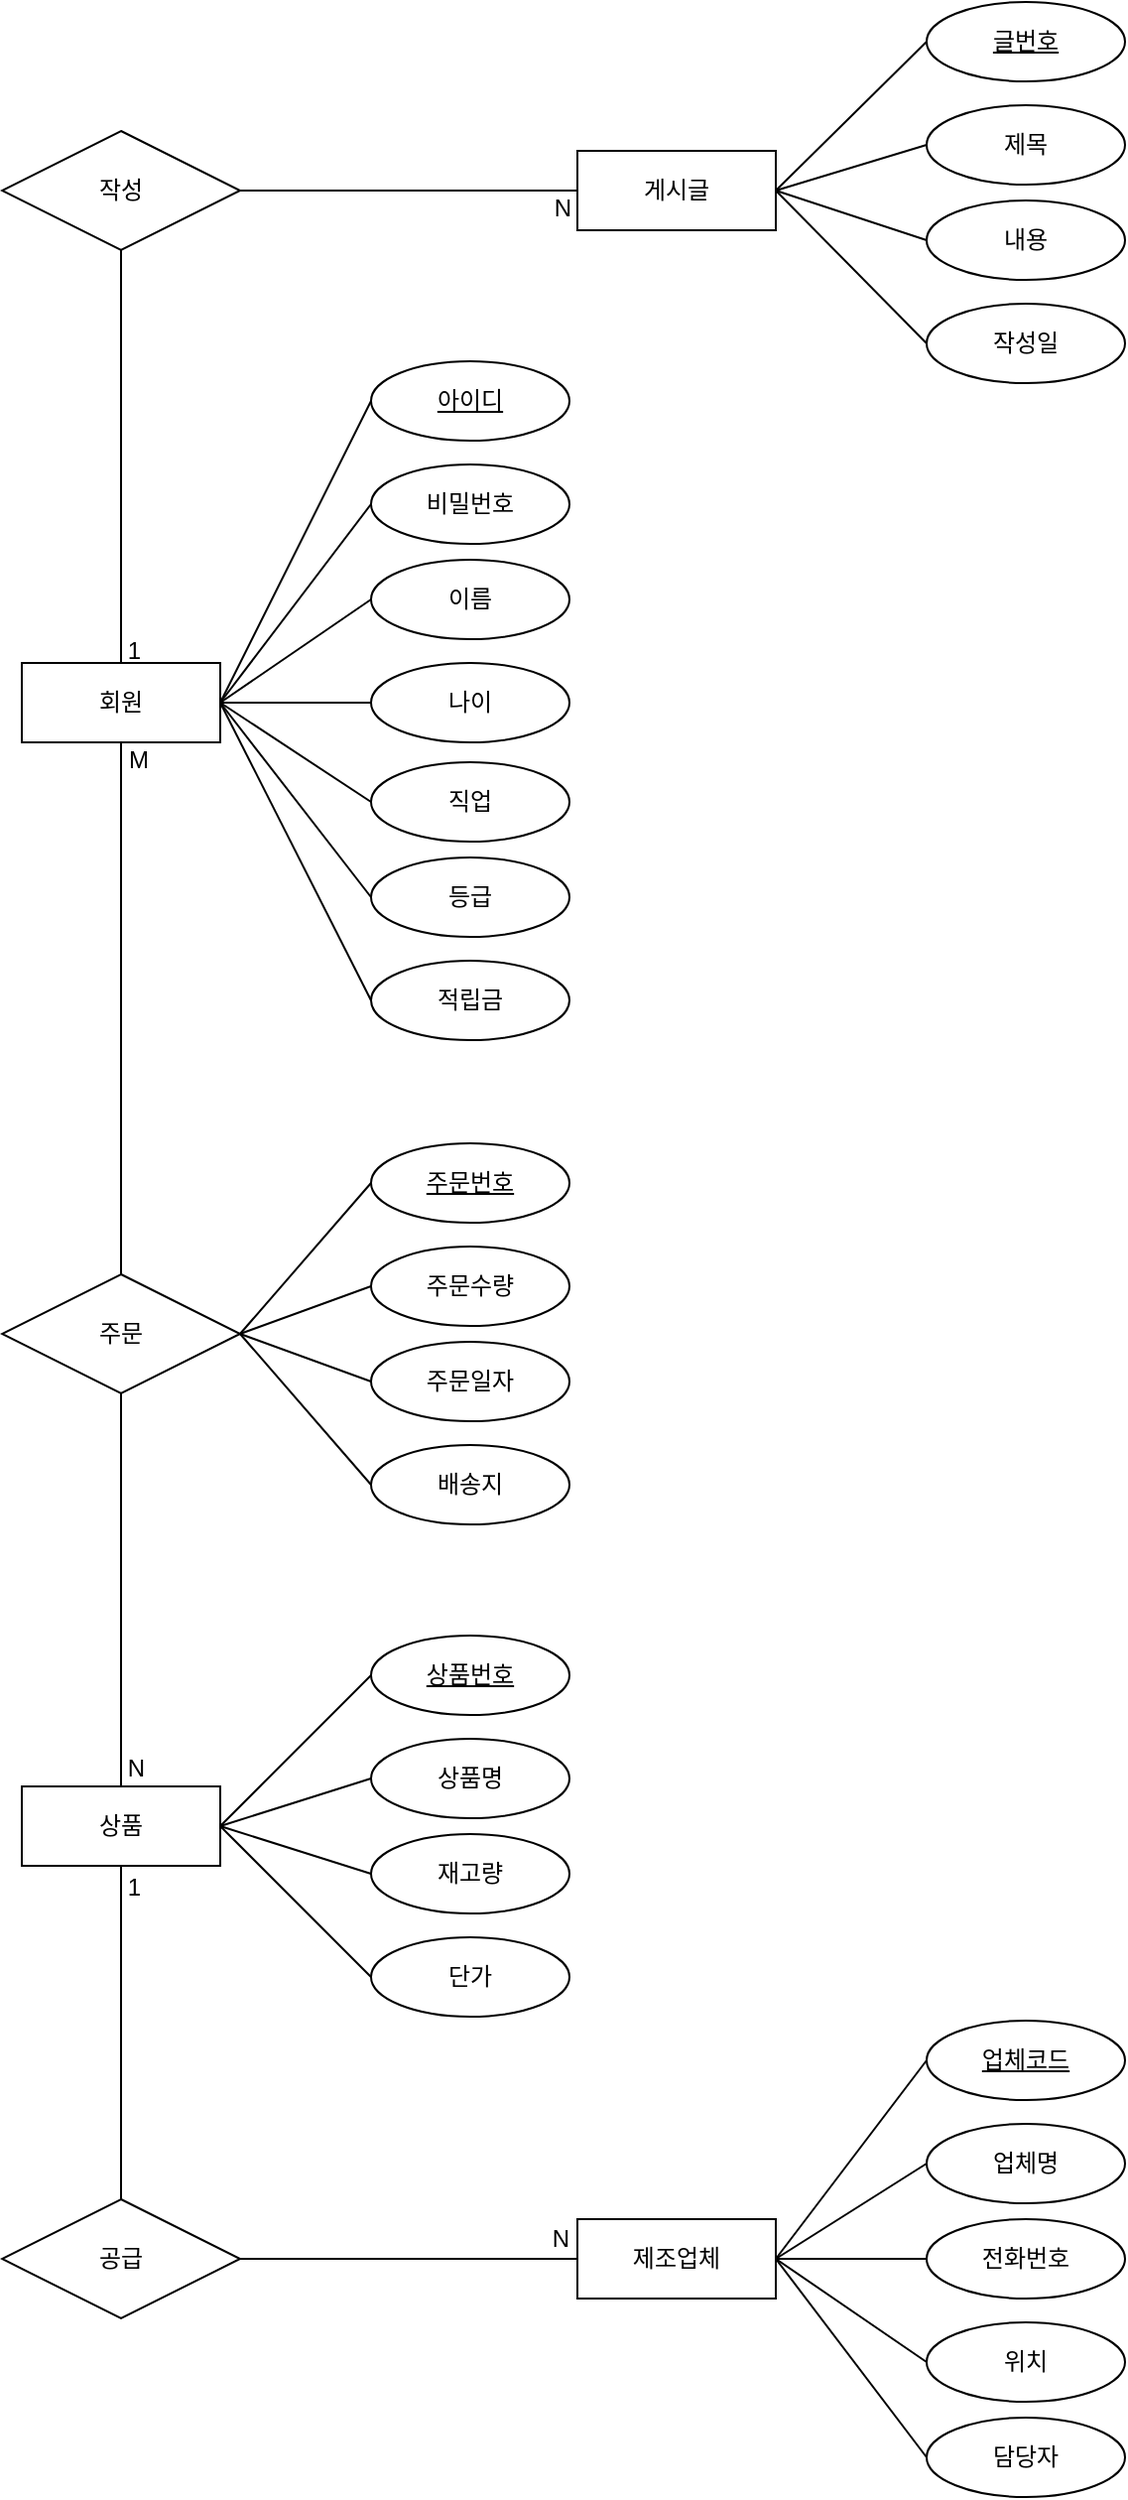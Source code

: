 <mxfile>
    <diagram id="JYeSjUyjTeBZQibeHls9" name="Page-1">
        <mxGraphModel dx="1225" dy="820" grid="1" gridSize="10" guides="1" tooltips="1" connect="1" arrows="1" fold="1" page="1" pageScale="1" pageWidth="850" pageHeight="1100" math="0" shadow="0">
            <root>
                <mxCell id="0"/>
                <mxCell id="1" parent="0"/>
                <mxCell id="4" value="비밀번호" style="ellipse;whiteSpace=wrap;html=1;align=center;" vertex="1" parent="1">
                    <mxGeometry x="216" y="273" width="100" height="40" as="geometry"/>
                </mxCell>
                <mxCell id="67" value="공급" style="shape=rhombus;perimeter=rhombusPerimeter;whiteSpace=wrap;html=1;align=center;" vertex="1" parent="1">
                    <mxGeometry x="30" y="1147" width="120" height="60" as="geometry"/>
                </mxCell>
                <mxCell id="70" value="" style="endArrow=none;html=1;rounded=0;exitX=0.5;exitY=1;exitDx=0;exitDy=0;entryX=0.5;entryY=0;entryDx=0;entryDy=0;" edge="1" parent="1" source="66" target="20">
                    <mxGeometry relative="1" as="geometry">
                        <mxPoint x="100" y="566" as="sourcePoint"/>
                        <mxPoint x="100" y="456" as="targetPoint"/>
                    </mxGeometry>
                </mxCell>
                <mxCell id="71" value="N" style="resizable=0;html=1;whiteSpace=wrap;align=right;verticalAlign=bottom;" connectable="0" vertex="1" parent="70">
                    <mxGeometry x="1" relative="1" as="geometry">
                        <mxPoint x="13" y="-1" as="offset"/>
                    </mxGeometry>
                </mxCell>
                <mxCell id="73" value="" style="endArrow=none;html=1;rounded=0;entryX=0.5;entryY=1;entryDx=0;entryDy=0;exitX=0.5;exitY=0;exitDx=0;exitDy=0;" edge="1" parent="1" source="66" target="2">
                    <mxGeometry relative="1" as="geometry">
                        <mxPoint x="90" y="523" as="sourcePoint"/>
                        <mxPoint x="89.5" y="449" as="targetPoint"/>
                    </mxGeometry>
                </mxCell>
                <mxCell id="74" value="M" style="resizable=0;html=1;whiteSpace=wrap;align=right;verticalAlign=bottom;" connectable="0" vertex="1" parent="73">
                    <mxGeometry x="1" relative="1" as="geometry">
                        <mxPoint x="15" y="17" as="offset"/>
                    </mxGeometry>
                </mxCell>
                <mxCell id="87" value="" style="endArrow=none;html=1;rounded=0;exitX=0.5;exitY=1;exitDx=0;exitDy=0;entryX=0.5;entryY=0;entryDx=0;entryDy=0;" edge="1" parent="1" source="20" target="67">
                    <mxGeometry relative="1" as="geometry">
                        <mxPoint x="89.5" y="993" as="sourcePoint"/>
                        <mxPoint x="89.5" y="1191" as="targetPoint"/>
                    </mxGeometry>
                </mxCell>
                <mxCell id="88" value="1" style="resizable=0;html=1;whiteSpace=wrap;align=right;verticalAlign=bottom;" connectable="0" vertex="1" parent="87">
                    <mxGeometry x="1" relative="1" as="geometry">
                        <mxPoint x="11" y="-149" as="offset"/>
                    </mxGeometry>
                </mxCell>
                <mxCell id="105" value="" style="group" vertex="1" connectable="0" parent="1">
                    <mxGeometry x="320" y="1057" width="276" height="240" as="geometry"/>
                </mxCell>
                <mxCell id="46" value="제조업체" style="whiteSpace=wrap;html=1;align=center;" vertex="1" parent="105">
                    <mxGeometry y="100" width="100" height="40" as="geometry"/>
                </mxCell>
                <mxCell id="47" value="업체코드" style="ellipse;whiteSpace=wrap;html=1;align=center;fontStyle=4;" vertex="1" parent="105">
                    <mxGeometry x="176" width="100" height="40" as="geometry"/>
                </mxCell>
                <mxCell id="48" value="업체명" style="ellipse;whiteSpace=wrap;html=1;align=center;" vertex="1" parent="105">
                    <mxGeometry x="176" y="52" width="100" height="40" as="geometry"/>
                </mxCell>
                <mxCell id="49" value="전화번호" style="ellipse;whiteSpace=wrap;html=1;align=center;" vertex="1" parent="105">
                    <mxGeometry x="176" y="100" width="100" height="40" as="geometry"/>
                </mxCell>
                <mxCell id="50" value="위치" style="ellipse;whiteSpace=wrap;html=1;align=center;" vertex="1" parent="105">
                    <mxGeometry x="176" y="152" width="100" height="40" as="geometry"/>
                </mxCell>
                <mxCell id="51" value="" style="endArrow=none;html=1;rounded=0;entryX=0;entryY=0.5;entryDx=0;entryDy=0;exitX=1;exitY=0.5;exitDx=0;exitDy=0;" edge="1" source="46" target="47" parent="105">
                    <mxGeometry relative="1" as="geometry">
                        <mxPoint x="110" y="76" as="sourcePoint"/>
                        <mxPoint x="186" y="227" as="targetPoint"/>
                    </mxGeometry>
                </mxCell>
                <mxCell id="52" value="" style="endArrow=none;html=1;rounded=0;exitX=1;exitY=0.5;exitDx=0;exitDy=0;entryX=0;entryY=0.5;entryDx=0;entryDy=0;" edge="1" source="46" target="48" parent="105">
                    <mxGeometry relative="1" as="geometry">
                        <mxPoint x="110" y="105" as="sourcePoint"/>
                        <mxPoint x="150" y="64" as="targetPoint"/>
                    </mxGeometry>
                </mxCell>
                <mxCell id="53" value="" style="endArrow=none;html=1;rounded=0;entryX=0;entryY=0.5;entryDx=0;entryDy=0;exitX=1;exitY=0.5;exitDx=0;exitDy=0;" edge="1" source="46" target="49" parent="105">
                    <mxGeometry relative="1" as="geometry">
                        <mxPoint x="30" y="231.5" as="sourcePoint"/>
                        <mxPoint x="90" y="156.5" as="targetPoint"/>
                    </mxGeometry>
                </mxCell>
                <mxCell id="54" value="" style="endArrow=none;html=1;rounded=0;entryX=0;entryY=0.5;entryDx=0;entryDy=0;exitX=1;exitY=0.5;exitDx=0;exitDy=0;" edge="1" source="46" target="50" parent="105">
                    <mxGeometry relative="1" as="geometry">
                        <mxPoint x="60" y="266" as="sourcePoint"/>
                        <mxPoint x="120" y="191" as="targetPoint"/>
                    </mxGeometry>
                </mxCell>
                <mxCell id="55" value="담당자" style="ellipse;whiteSpace=wrap;html=1;align=center;" vertex="1" parent="105">
                    <mxGeometry x="176" y="200" width="100" height="40" as="geometry"/>
                </mxCell>
                <mxCell id="56" value="" style="endArrow=none;html=1;rounded=0;entryX=0;entryY=0.5;entryDx=0;entryDy=0;exitX=1;exitY=0.5;exitDx=0;exitDy=0;" edge="1" parent="105" source="46" target="55">
                    <mxGeometry relative="1" as="geometry">
                        <mxPoint x="90" y="133.5" as="sourcePoint"/>
                        <mxPoint x="150" y="210.5" as="targetPoint"/>
                    </mxGeometry>
                </mxCell>
                <mxCell id="106" value="" style="group" vertex="1" connectable="0" parent="1">
                    <mxGeometry x="320" y="40" width="276" height="192" as="geometry"/>
                </mxCell>
                <mxCell id="57" value="게시글" style="whiteSpace=wrap;html=1;align=center;" vertex="1" parent="106">
                    <mxGeometry y="75" width="100" height="40" as="geometry"/>
                </mxCell>
                <mxCell id="58" value="글번호" style="ellipse;whiteSpace=wrap;html=1;align=center;fontStyle=4;" vertex="1" parent="106">
                    <mxGeometry x="176" width="100" height="40" as="geometry"/>
                </mxCell>
                <mxCell id="59" value="제목" style="ellipse;whiteSpace=wrap;html=1;align=center;" vertex="1" parent="106">
                    <mxGeometry x="176" y="52" width="100" height="40" as="geometry"/>
                </mxCell>
                <mxCell id="60" value="내용" style="ellipse;whiteSpace=wrap;html=1;align=center;" vertex="1" parent="106">
                    <mxGeometry x="176" y="100" width="100" height="40" as="geometry"/>
                </mxCell>
                <mxCell id="61" value="작성일" style="ellipse;whiteSpace=wrap;html=1;align=center;" vertex="1" parent="106">
                    <mxGeometry x="176" y="152" width="100" height="40" as="geometry"/>
                </mxCell>
                <mxCell id="62" value="" style="endArrow=none;html=1;rounded=0;entryX=0;entryY=0.5;entryDx=0;entryDy=0;exitX=1;exitY=0.5;exitDx=0;exitDy=0;" edge="1" source="57" target="58" parent="106">
                    <mxGeometry relative="1" as="geometry">
                        <mxPoint x="110" y="76" as="sourcePoint"/>
                        <mxPoint x="186" y="227" as="targetPoint"/>
                    </mxGeometry>
                </mxCell>
                <mxCell id="63" value="" style="endArrow=none;html=1;rounded=0;exitX=1;exitY=0.5;exitDx=0;exitDy=0;entryX=0;entryY=0.5;entryDx=0;entryDy=0;" edge="1" source="57" target="59" parent="106">
                    <mxGeometry relative="1" as="geometry">
                        <mxPoint x="110" y="105" as="sourcePoint"/>
                        <mxPoint x="150" y="64" as="targetPoint"/>
                    </mxGeometry>
                </mxCell>
                <mxCell id="64" value="" style="endArrow=none;html=1;rounded=0;entryX=0;entryY=0.5;entryDx=0;entryDy=0;exitX=1;exitY=0.5;exitDx=0;exitDy=0;" edge="1" source="57" target="60" parent="106">
                    <mxGeometry relative="1" as="geometry">
                        <mxPoint x="30" y="231.5" as="sourcePoint"/>
                        <mxPoint x="90" y="156.5" as="targetPoint"/>
                    </mxGeometry>
                </mxCell>
                <mxCell id="65" value="" style="endArrow=none;html=1;rounded=0;entryX=0;entryY=0.5;entryDx=0;entryDy=0;exitX=1;exitY=0.5;exitDx=0;exitDy=0;" edge="1" source="57" target="61" parent="106">
                    <mxGeometry relative="1" as="geometry">
                        <mxPoint x="60" y="266" as="sourcePoint"/>
                        <mxPoint x="120" y="191" as="targetPoint"/>
                    </mxGeometry>
                </mxCell>
                <mxCell id="107" value="" style="group" vertex="1" connectable="0" parent="1">
                    <mxGeometry x="40" y="221" width="276" height="342" as="geometry"/>
                </mxCell>
                <mxCell id="2" value="회원" style="whiteSpace=wrap;html=1;align=center;" vertex="1" parent="107">
                    <mxGeometry y="152" width="100" height="40" as="geometry"/>
                </mxCell>
                <mxCell id="5" value="아이디" style="ellipse;whiteSpace=wrap;html=1;align=center;fontStyle=4;" vertex="1" parent="107">
                    <mxGeometry x="176" width="100" height="40" as="geometry"/>
                </mxCell>
                <mxCell id="6" value="나이" style="ellipse;whiteSpace=wrap;html=1;align=center;" vertex="1" parent="107">
                    <mxGeometry x="176" y="152" width="100" height="40" as="geometry"/>
                </mxCell>
                <mxCell id="7" value="직업" style="ellipse;whiteSpace=wrap;html=1;align=center;" vertex="1" parent="107">
                    <mxGeometry x="176" y="202" width="100" height="40" as="geometry"/>
                </mxCell>
                <mxCell id="8" value="이름" style="ellipse;whiteSpace=wrap;html=1;align=center;" vertex="1" parent="107">
                    <mxGeometry x="176" y="100" width="100" height="40" as="geometry"/>
                </mxCell>
                <mxCell id="9" value="등급" style="ellipse;whiteSpace=wrap;html=1;align=center;" vertex="1" parent="107">
                    <mxGeometry x="176" y="250" width="100" height="40" as="geometry"/>
                </mxCell>
                <mxCell id="10" value="적립금" style="ellipse;whiteSpace=wrap;html=1;align=center;" vertex="1" parent="107">
                    <mxGeometry x="176" y="302" width="100" height="40" as="geometry"/>
                </mxCell>
                <mxCell id="30" value="" style="endArrow=none;html=1;rounded=0;entryX=0;entryY=0.5;entryDx=0;entryDy=0;exitX=1;exitY=0.5;exitDx=0;exitDy=0;" edge="1" parent="107" source="2" target="5">
                    <mxGeometry relative="1" as="geometry">
                        <mxPoint y="52" as="sourcePoint"/>
                        <mxPoint x="160" y="52" as="targetPoint"/>
                    </mxGeometry>
                </mxCell>
                <mxCell id="36" value="" style="endArrow=none;html=1;rounded=0;entryX=0;entryY=0.5;entryDx=0;entryDy=0;exitX=1;exitY=0.5;exitDx=0;exitDy=0;" edge="1" parent="107" source="2" target="4">
                    <mxGeometry relative="1" as="geometry">
                        <mxPoint x="110" y="181" as="sourcePoint"/>
                        <mxPoint x="186" y="30" as="targetPoint"/>
                    </mxGeometry>
                </mxCell>
                <mxCell id="37" value="" style="endArrow=none;html=1;rounded=0;entryX=0;entryY=0.5;entryDx=0;entryDy=0;exitX=1;exitY=0.5;exitDx=0;exitDy=0;" edge="1" parent="107" source="2" target="8">
                    <mxGeometry relative="1" as="geometry">
                        <mxPoint x="110" y="181" as="sourcePoint"/>
                        <mxPoint x="186" y="82" as="targetPoint"/>
                    </mxGeometry>
                </mxCell>
                <mxCell id="38" value="" style="endArrow=none;html=1;rounded=0;entryX=0;entryY=0.5;entryDx=0;entryDy=0;exitX=1;exitY=0.5;exitDx=0;exitDy=0;" edge="1" parent="107" source="2" target="6">
                    <mxGeometry relative="1" as="geometry">
                        <mxPoint x="110" y="181" as="sourcePoint"/>
                        <mxPoint x="186" y="130" as="targetPoint"/>
                    </mxGeometry>
                </mxCell>
                <mxCell id="39" value="" style="endArrow=none;html=1;rounded=0;entryX=0;entryY=0.5;entryDx=0;entryDy=0;exitX=1;exitY=0.5;exitDx=0;exitDy=0;" edge="1" parent="107" source="2" target="7">
                    <mxGeometry relative="1" as="geometry">
                        <mxPoint x="110" y="181" as="sourcePoint"/>
                        <mxPoint x="186" y="182" as="targetPoint"/>
                    </mxGeometry>
                </mxCell>
                <mxCell id="40" value="" style="endArrow=none;html=1;rounded=0;entryX=0;entryY=0.5;entryDx=0;entryDy=0;exitX=1;exitY=0.5;exitDx=0;exitDy=0;" edge="1" parent="107" source="2" target="9">
                    <mxGeometry relative="1" as="geometry">
                        <mxPoint x="110" y="181" as="sourcePoint"/>
                        <mxPoint x="186" y="232" as="targetPoint"/>
                    </mxGeometry>
                </mxCell>
                <mxCell id="41" value="" style="endArrow=none;html=1;rounded=0;entryX=0;entryY=0.5;entryDx=0;entryDy=0;exitX=1;exitY=0.5;exitDx=0;exitDy=0;" edge="1" parent="107" source="2" target="10">
                    <mxGeometry relative="1" as="geometry">
                        <mxPoint x="110" y="181" as="sourcePoint"/>
                        <mxPoint x="186" y="280" as="targetPoint"/>
                    </mxGeometry>
                </mxCell>
                <mxCell id="108" value="" style="group" vertex="1" connectable="0" parent="1">
                    <mxGeometry x="30" y="615" width="286" height="192" as="geometry"/>
                </mxCell>
                <mxCell id="66" value="주문" style="shape=rhombus;perimeter=rhombusPerimeter;whiteSpace=wrap;html=1;align=center;" vertex="1" parent="108">
                    <mxGeometry y="66" width="120" height="60" as="geometry"/>
                </mxCell>
                <mxCell id="79" value="주문번호" style="ellipse;whiteSpace=wrap;html=1;align=center;fontStyle=4;" vertex="1" parent="108">
                    <mxGeometry x="186" width="100" height="40" as="geometry"/>
                </mxCell>
                <mxCell id="80" value="주문수량" style="ellipse;whiteSpace=wrap;html=1;align=center;" vertex="1" parent="108">
                    <mxGeometry x="186" y="52" width="100" height="40" as="geometry"/>
                </mxCell>
                <mxCell id="81" value="주문일자" style="ellipse;whiteSpace=wrap;html=1;align=center;" vertex="1" parent="108">
                    <mxGeometry x="186" y="100" width="100" height="40" as="geometry"/>
                </mxCell>
                <mxCell id="82" value="배송지" style="ellipse;whiteSpace=wrap;html=1;align=center;" vertex="1" parent="108">
                    <mxGeometry x="186" y="152" width="100" height="40" as="geometry"/>
                </mxCell>
                <mxCell id="83" value="" style="endArrow=none;html=1;rounded=0;entryX=0;entryY=0.5;entryDx=0;entryDy=0;exitX=1;exitY=0.5;exitDx=0;exitDy=0;" edge="1" parent="108" source="66" target="79">
                    <mxGeometry relative="1" as="geometry">
                        <mxPoint x="110" as="sourcePoint"/>
                        <mxPoint x="186" y="150" as="targetPoint"/>
                    </mxGeometry>
                </mxCell>
                <mxCell id="84" value="" style="endArrow=none;html=1;rounded=0;entryX=0;entryY=0.5;entryDx=0;entryDy=0;exitX=1;exitY=0.5;exitDx=0;exitDy=0;" edge="1" parent="108" source="66" target="80">
                    <mxGeometry relative="1" as="geometry">
                        <mxPoint x="130" y="73" as="sourcePoint"/>
                        <mxPoint x="196" y="30" as="targetPoint"/>
                    </mxGeometry>
                </mxCell>
                <mxCell id="85" value="" style="endArrow=none;html=1;rounded=0;entryX=0;entryY=0.5;entryDx=0;entryDy=0;exitX=1;exitY=0.5;exitDx=0;exitDy=0;" edge="1" parent="108" source="66" target="81">
                    <mxGeometry relative="1" as="geometry">
                        <mxPoint x="130" y="73" as="sourcePoint"/>
                        <mxPoint x="196" y="82" as="targetPoint"/>
                    </mxGeometry>
                </mxCell>
                <mxCell id="86" value="" style="endArrow=none;html=1;rounded=0;entryX=0;entryY=0.5;entryDx=0;entryDy=0;exitX=1;exitY=0.5;exitDx=0;exitDy=0;" edge="1" parent="108" source="66" target="82">
                    <mxGeometry relative="1" as="geometry">
                        <mxPoint x="130" y="73" as="sourcePoint"/>
                        <mxPoint x="196" y="130" as="targetPoint"/>
                    </mxGeometry>
                </mxCell>
                <mxCell id="109" value="" style="group" vertex="1" connectable="0" parent="1">
                    <mxGeometry x="40" y="863" width="276" height="192" as="geometry"/>
                </mxCell>
                <mxCell id="20" value="상품" style="whiteSpace=wrap;html=1;align=center;" vertex="1" parent="109">
                    <mxGeometry y="76" width="100" height="40" as="geometry"/>
                </mxCell>
                <mxCell id="22" value="상품번호" style="ellipse;whiteSpace=wrap;html=1;align=center;fontStyle=4;" vertex="1" parent="109">
                    <mxGeometry x="176" width="100" height="40" as="geometry"/>
                </mxCell>
                <mxCell id="23" value="상품명" style="ellipse;whiteSpace=wrap;html=1;align=center;" vertex="1" parent="109">
                    <mxGeometry x="176" y="52" width="100" height="40" as="geometry"/>
                </mxCell>
                <mxCell id="24" value="재고량" style="ellipse;whiteSpace=wrap;html=1;align=center;" vertex="1" parent="109">
                    <mxGeometry x="176" y="100" width="100" height="40" as="geometry"/>
                </mxCell>
                <mxCell id="25" value="단가" style="ellipse;whiteSpace=wrap;html=1;align=center;" vertex="1" parent="109">
                    <mxGeometry x="176" y="152" width="100" height="40" as="geometry"/>
                </mxCell>
                <mxCell id="42" value="" style="endArrow=none;html=1;rounded=0;entryX=0;entryY=0.5;entryDx=0;entryDy=0;exitX=1;exitY=0.5;exitDx=0;exitDy=0;" edge="1" parent="109" source="20" target="22">
                    <mxGeometry relative="1" as="geometry">
                        <mxPoint x="110" y="37" as="sourcePoint"/>
                        <mxPoint x="186" y="188" as="targetPoint"/>
                    </mxGeometry>
                </mxCell>
                <mxCell id="43" value="" style="endArrow=none;html=1;rounded=0;exitX=1;exitY=0.5;exitDx=0;exitDy=0;entryX=0;entryY=0.5;entryDx=0;entryDy=0;" edge="1" parent="109" source="20" target="23">
                    <mxGeometry relative="1" as="geometry">
                        <mxPoint x="110" y="66" as="sourcePoint"/>
                        <mxPoint x="150" y="25" as="targetPoint"/>
                    </mxGeometry>
                </mxCell>
                <mxCell id="44" value="" style="endArrow=none;html=1;rounded=0;entryX=0;entryY=0.5;entryDx=0;entryDy=0;exitX=1;exitY=0.5;exitDx=0;exitDy=0;" edge="1" parent="109" source="20" target="24">
                    <mxGeometry relative="1" as="geometry">
                        <mxPoint x="30" y="192.5" as="sourcePoint"/>
                        <mxPoint x="90" y="117.5" as="targetPoint"/>
                    </mxGeometry>
                </mxCell>
                <mxCell id="45" value="" style="endArrow=none;html=1;rounded=0;entryX=0;entryY=0.5;entryDx=0;entryDy=0;exitX=1;exitY=0.5;exitDx=0;exitDy=0;" edge="1" parent="109" source="20" target="25">
                    <mxGeometry relative="1" as="geometry">
                        <mxPoint x="60" y="227" as="sourcePoint"/>
                        <mxPoint x="120" y="152" as="targetPoint"/>
                    </mxGeometry>
                </mxCell>
                <mxCell id="110" value="작성" style="shape=rhombus;perimeter=rhombusPerimeter;whiteSpace=wrap;html=1;align=center;" vertex="1" parent="1">
                    <mxGeometry x="30" y="105" width="120" height="60" as="geometry"/>
                </mxCell>
                <mxCell id="e3xx9v0pk6-5xxJEpcJ2-110" value="" style="endArrow=none;html=1;rounded=0;exitX=1;exitY=0.5;exitDx=0;exitDy=0;entryX=0;entryY=0.5;entryDx=0;entryDy=0;" edge="1" parent="1" source="67" target="46">
                    <mxGeometry relative="1" as="geometry">
                        <mxPoint x="250" y="1134" as="sourcePoint"/>
                        <mxPoint x="250" y="1344" as="targetPoint"/>
                    </mxGeometry>
                </mxCell>
                <mxCell id="e3xx9v0pk6-5xxJEpcJ2-111" value="N" style="resizable=0;html=1;whiteSpace=wrap;align=right;verticalAlign=bottom;" connectable="0" vertex="1" parent="e3xx9v0pk6-5xxJEpcJ2-110">
                    <mxGeometry x="1" relative="1" as="geometry">
                        <mxPoint x="-3" y="-2" as="offset"/>
                    </mxGeometry>
                </mxCell>
                <mxCell id="e3xx9v0pk6-5xxJEpcJ2-112" value="" style="endArrow=none;html=1;rounded=0;entryX=0.5;entryY=1;entryDx=0;entryDy=0;exitX=0.5;exitY=0;exitDx=0;exitDy=0;" edge="1" parent="1" source="2" target="110">
                    <mxGeometry relative="1" as="geometry">
                        <mxPoint x="160" y="335" as="sourcePoint"/>
                        <mxPoint x="160" y="67" as="targetPoint"/>
                    </mxGeometry>
                </mxCell>
                <mxCell id="e3xx9v0pk6-5xxJEpcJ2-113" value="1" style="resizable=0;html=1;whiteSpace=wrap;align=right;verticalAlign=bottom;" connectable="0" vertex="1" parent="e3xx9v0pk6-5xxJEpcJ2-112">
                    <mxGeometry x="1" relative="1" as="geometry">
                        <mxPoint x="11" y="210" as="offset"/>
                    </mxGeometry>
                </mxCell>
                <mxCell id="e3xx9v0pk6-5xxJEpcJ2-114" value="" style="endArrow=none;html=1;rounded=0;entryX=0;entryY=0.5;entryDx=0;entryDy=0;exitX=1;exitY=0.5;exitDx=0;exitDy=0;" edge="1" parent="1" source="110" target="57">
                    <mxGeometry relative="1" as="geometry">
                        <mxPoint x="230" y="299" as="sourcePoint"/>
                        <mxPoint x="230" y="89" as="targetPoint"/>
                    </mxGeometry>
                </mxCell>
                <mxCell id="e3xx9v0pk6-5xxJEpcJ2-115" value="N" style="resizable=0;html=1;whiteSpace=wrap;align=right;verticalAlign=bottom;" connectable="0" vertex="1" parent="e3xx9v0pk6-5xxJEpcJ2-114">
                    <mxGeometry x="1" relative="1" as="geometry">
                        <mxPoint x="-2" y="17" as="offset"/>
                    </mxGeometry>
                </mxCell>
            </root>
        </mxGraphModel>
    </diagram>
    <diagram id="KVqTYrRrz1uDCNs87lRw" name="Page-2">
        <mxGraphModel dx="1164" dy="779" grid="1" gridSize="10" guides="1" tooltips="1" connect="1" arrows="1" fold="1" page="1" pageScale="1" pageWidth="850" pageHeight="1100" math="0" shadow="0">
            <root>
                <mxCell id="0"/>
                <mxCell id="1" parent="0"/>
                <mxCell id="j9DFm-MaNCWs30LRw6dz-1" value="회원" style="shape=table;startSize=30;container=1;collapsible=1;childLayout=tableLayout;fixedRows=1;rowLines=0;fontStyle=1;align=center;resizeLast=1;html=1;" vertex="1" parent="1">
                    <mxGeometry x="40" y="80" width="160" height="240" as="geometry"/>
                </mxCell>
                <mxCell id="j9DFm-MaNCWs30LRw6dz-2" value="" style="shape=tableRow;horizontal=0;startSize=0;swimlaneHead=0;swimlaneBody=0;fillColor=none;collapsible=0;dropTarget=0;points=[[0,0.5],[1,0.5]];portConstraint=eastwest;top=0;left=0;right=0;bottom=1;" vertex="1" parent="j9DFm-MaNCWs30LRw6dz-1">
                    <mxGeometry y="30" width="160" height="30" as="geometry"/>
                </mxCell>
                <mxCell id="j9DFm-MaNCWs30LRw6dz-3" value="PK" style="shape=partialRectangle;connectable=0;fillColor=none;top=0;left=0;bottom=0;right=0;fontStyle=1;overflow=hidden;whiteSpace=wrap;html=1;" vertex="1" parent="j9DFm-MaNCWs30LRw6dz-2">
                    <mxGeometry width="30" height="30" as="geometry">
                        <mxRectangle width="30" height="30" as="alternateBounds"/>
                    </mxGeometry>
                </mxCell>
                <mxCell id="j9DFm-MaNCWs30LRw6dz-4" value="아이디" style="shape=partialRectangle;connectable=0;fillColor=none;top=0;left=0;bottom=0;right=0;align=left;spacingLeft=6;fontStyle=5;overflow=hidden;whiteSpace=wrap;html=1;" vertex="1" parent="j9DFm-MaNCWs30LRw6dz-2">
                    <mxGeometry x="30" width="130" height="30" as="geometry">
                        <mxRectangle width="130" height="30" as="alternateBounds"/>
                    </mxGeometry>
                </mxCell>
                <mxCell id="j9DFm-MaNCWs30LRw6dz-5" value="" style="shape=tableRow;horizontal=0;startSize=0;swimlaneHead=0;swimlaneBody=0;fillColor=none;collapsible=0;dropTarget=0;points=[[0,0.5],[1,0.5]];portConstraint=eastwest;top=0;left=0;right=0;bottom=0;" vertex="1" parent="j9DFm-MaNCWs30LRw6dz-1">
                    <mxGeometry y="60" width="160" height="30" as="geometry"/>
                </mxCell>
                <mxCell id="j9DFm-MaNCWs30LRw6dz-6" value="" style="shape=partialRectangle;connectable=0;fillColor=none;top=0;left=0;bottom=0;right=0;editable=1;overflow=hidden;whiteSpace=wrap;html=1;" vertex="1" parent="j9DFm-MaNCWs30LRw6dz-5">
                    <mxGeometry width="30" height="30" as="geometry">
                        <mxRectangle width="30" height="30" as="alternateBounds"/>
                    </mxGeometry>
                </mxCell>
                <mxCell id="j9DFm-MaNCWs30LRw6dz-7" value="비밀번호" style="shape=partialRectangle;connectable=0;fillColor=none;top=0;left=0;bottom=0;right=0;align=left;spacingLeft=6;overflow=hidden;whiteSpace=wrap;html=1;" vertex="1" parent="j9DFm-MaNCWs30LRw6dz-5">
                    <mxGeometry x="30" width="130" height="30" as="geometry">
                        <mxRectangle width="130" height="30" as="alternateBounds"/>
                    </mxGeometry>
                </mxCell>
                <mxCell id="j9DFm-MaNCWs30LRw6dz-8" value="" style="shape=tableRow;horizontal=0;startSize=0;swimlaneHead=0;swimlaneBody=0;fillColor=none;collapsible=0;dropTarget=0;points=[[0,0.5],[1,0.5]];portConstraint=eastwest;top=0;left=0;right=0;bottom=0;" vertex="1" parent="j9DFm-MaNCWs30LRw6dz-1">
                    <mxGeometry y="90" width="160" height="30" as="geometry"/>
                </mxCell>
                <mxCell id="j9DFm-MaNCWs30LRw6dz-9" value="" style="shape=partialRectangle;connectable=0;fillColor=none;top=0;left=0;bottom=0;right=0;editable=1;overflow=hidden;whiteSpace=wrap;html=1;" vertex="1" parent="j9DFm-MaNCWs30LRw6dz-8">
                    <mxGeometry width="30" height="30" as="geometry">
                        <mxRectangle width="30" height="30" as="alternateBounds"/>
                    </mxGeometry>
                </mxCell>
                <mxCell id="j9DFm-MaNCWs30LRw6dz-10" value="이름" style="shape=partialRectangle;connectable=0;fillColor=none;top=0;left=0;bottom=0;right=0;align=left;spacingLeft=6;overflow=hidden;whiteSpace=wrap;html=1;" vertex="1" parent="j9DFm-MaNCWs30LRw6dz-8">
                    <mxGeometry x="30" width="130" height="30" as="geometry">
                        <mxRectangle width="130" height="30" as="alternateBounds"/>
                    </mxGeometry>
                </mxCell>
                <mxCell id="j9DFm-MaNCWs30LRw6dz-11" value="" style="shape=tableRow;horizontal=0;startSize=0;swimlaneHead=0;swimlaneBody=0;fillColor=none;collapsible=0;dropTarget=0;points=[[0,0.5],[1,0.5]];portConstraint=eastwest;top=0;left=0;right=0;bottom=0;" vertex="1" parent="j9DFm-MaNCWs30LRw6dz-1">
                    <mxGeometry y="120" width="160" height="30" as="geometry"/>
                </mxCell>
                <mxCell id="j9DFm-MaNCWs30LRw6dz-12" value="" style="shape=partialRectangle;connectable=0;fillColor=none;top=0;left=0;bottom=0;right=0;editable=1;overflow=hidden;whiteSpace=wrap;html=1;" vertex="1" parent="j9DFm-MaNCWs30LRw6dz-11">
                    <mxGeometry width="30" height="30" as="geometry">
                        <mxRectangle width="30" height="30" as="alternateBounds"/>
                    </mxGeometry>
                </mxCell>
                <mxCell id="j9DFm-MaNCWs30LRw6dz-13" value="나이" style="shape=partialRectangle;connectable=0;fillColor=none;top=0;left=0;bottom=0;right=0;align=left;spacingLeft=6;overflow=hidden;whiteSpace=wrap;html=1;" vertex="1" parent="j9DFm-MaNCWs30LRw6dz-11">
                    <mxGeometry x="30" width="130" height="30" as="geometry">
                        <mxRectangle width="130" height="30" as="alternateBounds"/>
                    </mxGeometry>
                </mxCell>
                <mxCell id="BekZi4o4ftjttvCm7D4l-1" value="" style="shape=tableRow;horizontal=0;startSize=0;swimlaneHead=0;swimlaneBody=0;fillColor=none;collapsible=0;dropTarget=0;points=[[0,0.5],[1,0.5]];portConstraint=eastwest;top=0;left=0;right=0;bottom=0;" vertex="1" parent="j9DFm-MaNCWs30LRw6dz-1">
                    <mxGeometry y="150" width="160" height="30" as="geometry"/>
                </mxCell>
                <mxCell id="BekZi4o4ftjttvCm7D4l-2" value="" style="shape=partialRectangle;connectable=0;fillColor=none;top=0;left=0;bottom=0;right=0;editable=1;overflow=hidden;whiteSpace=wrap;html=1;" vertex="1" parent="BekZi4o4ftjttvCm7D4l-1">
                    <mxGeometry width="30" height="30" as="geometry">
                        <mxRectangle width="30" height="30" as="alternateBounds"/>
                    </mxGeometry>
                </mxCell>
                <mxCell id="BekZi4o4ftjttvCm7D4l-3" value="직업" style="shape=partialRectangle;connectable=0;fillColor=none;top=0;left=0;bottom=0;right=0;align=left;spacingLeft=6;overflow=hidden;whiteSpace=wrap;html=1;" vertex="1" parent="BekZi4o4ftjttvCm7D4l-1">
                    <mxGeometry x="30" width="130" height="30" as="geometry">
                        <mxRectangle width="130" height="30" as="alternateBounds"/>
                    </mxGeometry>
                </mxCell>
                <mxCell id="BekZi4o4ftjttvCm7D4l-4" value="" style="shape=tableRow;horizontal=0;startSize=0;swimlaneHead=0;swimlaneBody=0;fillColor=none;collapsible=0;dropTarget=0;points=[[0,0.5],[1,0.5]];portConstraint=eastwest;top=0;left=0;right=0;bottom=0;" vertex="1" parent="j9DFm-MaNCWs30LRw6dz-1">
                    <mxGeometry y="180" width="160" height="30" as="geometry"/>
                </mxCell>
                <mxCell id="BekZi4o4ftjttvCm7D4l-5" value="" style="shape=partialRectangle;connectable=0;fillColor=none;top=0;left=0;bottom=0;right=0;editable=1;overflow=hidden;whiteSpace=wrap;html=1;" vertex="1" parent="BekZi4o4ftjttvCm7D4l-4">
                    <mxGeometry width="30" height="30" as="geometry">
                        <mxRectangle width="30" height="30" as="alternateBounds"/>
                    </mxGeometry>
                </mxCell>
                <mxCell id="BekZi4o4ftjttvCm7D4l-6" value="등급" style="shape=partialRectangle;connectable=0;fillColor=none;top=0;left=0;bottom=0;right=0;align=left;spacingLeft=6;overflow=hidden;whiteSpace=wrap;html=1;" vertex="1" parent="BekZi4o4ftjttvCm7D4l-4">
                    <mxGeometry x="30" width="130" height="30" as="geometry">
                        <mxRectangle width="130" height="30" as="alternateBounds"/>
                    </mxGeometry>
                </mxCell>
                <mxCell id="BekZi4o4ftjttvCm7D4l-7" value="" style="shape=tableRow;horizontal=0;startSize=0;swimlaneHead=0;swimlaneBody=0;fillColor=none;collapsible=0;dropTarget=0;points=[[0,0.5],[1,0.5]];portConstraint=eastwest;top=0;left=0;right=0;bottom=0;" vertex="1" parent="j9DFm-MaNCWs30LRw6dz-1">
                    <mxGeometry y="210" width="160" height="30" as="geometry"/>
                </mxCell>
                <mxCell id="BekZi4o4ftjttvCm7D4l-8" value="" style="shape=partialRectangle;connectable=0;fillColor=none;top=0;left=0;bottom=0;right=0;editable=1;overflow=hidden;whiteSpace=wrap;html=1;" vertex="1" parent="BekZi4o4ftjttvCm7D4l-7">
                    <mxGeometry width="30" height="30" as="geometry">
                        <mxRectangle width="30" height="30" as="alternateBounds"/>
                    </mxGeometry>
                </mxCell>
                <mxCell id="BekZi4o4ftjttvCm7D4l-9" value="적립금" style="shape=partialRectangle;connectable=0;fillColor=none;top=0;left=0;bottom=0;right=0;align=left;spacingLeft=6;overflow=hidden;whiteSpace=wrap;html=1;" vertex="1" parent="BekZi4o4ftjttvCm7D4l-7">
                    <mxGeometry x="30" width="130" height="30" as="geometry">
                        <mxRectangle width="130" height="30" as="alternateBounds"/>
                    </mxGeometry>
                </mxCell>
                <mxCell id="sYhbgYfILxeCXGqpc9Vq-23" value="제조업체" style="shape=table;startSize=30;container=1;collapsible=1;childLayout=tableLayout;fixedRows=1;rowLines=0;fontStyle=1;align=center;resizeLast=1;html=1;" vertex="1" parent="1">
                    <mxGeometry x="440" y="80" width="160" height="180" as="geometry"/>
                </mxCell>
                <mxCell id="sYhbgYfILxeCXGqpc9Vq-24" value="" style="shape=tableRow;horizontal=0;startSize=0;swimlaneHead=0;swimlaneBody=0;fillColor=none;collapsible=0;dropTarget=0;points=[[0,0.5],[1,0.5]];portConstraint=eastwest;top=0;left=0;right=0;bottom=1;" vertex="1" parent="sYhbgYfILxeCXGqpc9Vq-23">
                    <mxGeometry y="30" width="160" height="30" as="geometry"/>
                </mxCell>
                <mxCell id="sYhbgYfILxeCXGqpc9Vq-25" value="PK" style="shape=partialRectangle;connectable=0;fillColor=none;top=0;left=0;bottom=0;right=0;fontStyle=1;overflow=hidden;whiteSpace=wrap;html=1;" vertex="1" parent="sYhbgYfILxeCXGqpc9Vq-24">
                    <mxGeometry width="30" height="30" as="geometry">
                        <mxRectangle width="30" height="30" as="alternateBounds"/>
                    </mxGeometry>
                </mxCell>
                <mxCell id="sYhbgYfILxeCXGqpc9Vq-26" value="업체코드" style="shape=partialRectangle;connectable=0;fillColor=none;top=0;left=0;bottom=0;right=0;align=left;spacingLeft=6;fontStyle=5;overflow=hidden;whiteSpace=wrap;html=1;" vertex="1" parent="sYhbgYfILxeCXGqpc9Vq-24">
                    <mxGeometry x="30" width="130" height="30" as="geometry">
                        <mxRectangle width="130" height="30" as="alternateBounds"/>
                    </mxGeometry>
                </mxCell>
                <mxCell id="sYhbgYfILxeCXGqpc9Vq-27" value="" style="shape=tableRow;horizontal=0;startSize=0;swimlaneHead=0;swimlaneBody=0;fillColor=none;collapsible=0;dropTarget=0;points=[[0,0.5],[1,0.5]];portConstraint=eastwest;top=0;left=0;right=0;bottom=0;" vertex="1" parent="sYhbgYfILxeCXGqpc9Vq-23">
                    <mxGeometry y="60" width="160" height="30" as="geometry"/>
                </mxCell>
                <mxCell id="sYhbgYfILxeCXGqpc9Vq-28" value="" style="shape=partialRectangle;connectable=0;fillColor=none;top=0;left=0;bottom=0;right=0;editable=1;overflow=hidden;whiteSpace=wrap;html=1;" vertex="1" parent="sYhbgYfILxeCXGqpc9Vq-27">
                    <mxGeometry width="30" height="30" as="geometry">
                        <mxRectangle width="30" height="30" as="alternateBounds"/>
                    </mxGeometry>
                </mxCell>
                <mxCell id="sYhbgYfILxeCXGqpc9Vq-29" value="업체명" style="shape=partialRectangle;connectable=0;fillColor=none;top=0;left=0;bottom=0;right=0;align=left;spacingLeft=6;overflow=hidden;whiteSpace=wrap;html=1;" vertex="1" parent="sYhbgYfILxeCXGqpc9Vq-27">
                    <mxGeometry x="30" width="130" height="30" as="geometry">
                        <mxRectangle width="130" height="30" as="alternateBounds"/>
                    </mxGeometry>
                </mxCell>
                <mxCell id="sYhbgYfILxeCXGqpc9Vq-30" value="" style="shape=tableRow;horizontal=0;startSize=0;swimlaneHead=0;swimlaneBody=0;fillColor=none;collapsible=0;dropTarget=0;points=[[0,0.5],[1,0.5]];portConstraint=eastwest;top=0;left=0;right=0;bottom=0;" vertex="1" parent="sYhbgYfILxeCXGqpc9Vq-23">
                    <mxGeometry y="90" width="160" height="30" as="geometry"/>
                </mxCell>
                <mxCell id="sYhbgYfILxeCXGqpc9Vq-31" value="" style="shape=partialRectangle;connectable=0;fillColor=none;top=0;left=0;bottom=0;right=0;editable=1;overflow=hidden;whiteSpace=wrap;html=1;" vertex="1" parent="sYhbgYfILxeCXGqpc9Vq-30">
                    <mxGeometry width="30" height="30" as="geometry">
                        <mxRectangle width="30" height="30" as="alternateBounds"/>
                    </mxGeometry>
                </mxCell>
                <mxCell id="sYhbgYfILxeCXGqpc9Vq-32" value="전화번호" style="shape=partialRectangle;connectable=0;fillColor=none;top=0;left=0;bottom=0;right=0;align=left;spacingLeft=6;overflow=hidden;whiteSpace=wrap;html=1;" vertex="1" parent="sYhbgYfILxeCXGqpc9Vq-30">
                    <mxGeometry x="30" width="130" height="30" as="geometry">
                        <mxRectangle width="130" height="30" as="alternateBounds"/>
                    </mxGeometry>
                </mxCell>
                <mxCell id="sYhbgYfILxeCXGqpc9Vq-33" value="" style="shape=tableRow;horizontal=0;startSize=0;swimlaneHead=0;swimlaneBody=0;fillColor=none;collapsible=0;dropTarget=0;points=[[0,0.5],[1,0.5]];portConstraint=eastwest;top=0;left=0;right=0;bottom=0;" vertex="1" parent="sYhbgYfILxeCXGqpc9Vq-23">
                    <mxGeometry y="120" width="160" height="30" as="geometry"/>
                </mxCell>
                <mxCell id="sYhbgYfILxeCXGqpc9Vq-34" value="" style="shape=partialRectangle;connectable=0;fillColor=none;top=0;left=0;bottom=0;right=0;editable=1;overflow=hidden;whiteSpace=wrap;html=1;" vertex="1" parent="sYhbgYfILxeCXGqpc9Vq-33">
                    <mxGeometry width="30" height="30" as="geometry">
                        <mxRectangle width="30" height="30" as="alternateBounds"/>
                    </mxGeometry>
                </mxCell>
                <mxCell id="sYhbgYfILxeCXGqpc9Vq-35" value="위치" style="shape=partialRectangle;connectable=0;fillColor=none;top=0;left=0;bottom=0;right=0;align=left;spacingLeft=6;overflow=hidden;whiteSpace=wrap;html=1;" vertex="1" parent="sYhbgYfILxeCXGqpc9Vq-33">
                    <mxGeometry x="30" width="130" height="30" as="geometry">
                        <mxRectangle width="130" height="30" as="alternateBounds"/>
                    </mxGeometry>
                </mxCell>
                <mxCell id="sYhbgYfILxeCXGqpc9Vq-36" value="" style="shape=tableRow;horizontal=0;startSize=0;swimlaneHead=0;swimlaneBody=0;fillColor=none;collapsible=0;dropTarget=0;points=[[0,0.5],[1,0.5]];portConstraint=eastwest;top=0;left=0;right=0;bottom=0;" vertex="1" parent="sYhbgYfILxeCXGqpc9Vq-23">
                    <mxGeometry y="150" width="160" height="30" as="geometry"/>
                </mxCell>
                <mxCell id="sYhbgYfILxeCXGqpc9Vq-37" value="" style="shape=partialRectangle;connectable=0;fillColor=none;top=0;left=0;bottom=0;right=0;editable=1;overflow=hidden;whiteSpace=wrap;html=1;" vertex="1" parent="sYhbgYfILxeCXGqpc9Vq-36">
                    <mxGeometry width="30" height="30" as="geometry">
                        <mxRectangle width="30" height="30" as="alternateBounds"/>
                    </mxGeometry>
                </mxCell>
                <mxCell id="sYhbgYfILxeCXGqpc9Vq-38" value="담당자" style="shape=partialRectangle;connectable=0;fillColor=none;top=0;left=0;bottom=0;right=0;align=left;spacingLeft=6;overflow=hidden;whiteSpace=wrap;html=1;" vertex="1" parent="sYhbgYfILxeCXGqpc9Vq-36">
                    <mxGeometry x="30" width="130" height="30" as="geometry">
                        <mxRectangle width="130" height="30" as="alternateBounds"/>
                    </mxGeometry>
                </mxCell>
                <mxCell id="sYhbgYfILxeCXGqpc9Vq-45" value="주문" style="shape=table;startSize=30;container=1;collapsible=1;childLayout=tableLayout;fixedRows=1;rowLines=0;fontStyle=1;align=center;resizeLast=1;html=1;" vertex="1" parent="1">
                    <mxGeometry x="640" y="80" width="160" height="210" as="geometry"/>
                </mxCell>
                <mxCell id="sYhbgYfILxeCXGqpc9Vq-46" value="" style="shape=tableRow;horizontal=0;startSize=0;swimlaneHead=0;swimlaneBody=0;fillColor=none;collapsible=0;dropTarget=0;points=[[0,0.5],[1,0.5]];portConstraint=eastwest;top=0;left=0;right=0;bottom=1;" vertex="1" parent="sYhbgYfILxeCXGqpc9Vq-45">
                    <mxGeometry y="30" width="160" height="30" as="geometry"/>
                </mxCell>
                <mxCell id="sYhbgYfILxeCXGqpc9Vq-47" value="PK" style="shape=partialRectangle;connectable=0;fillColor=none;top=0;left=0;bottom=0;right=0;fontStyle=1;overflow=hidden;whiteSpace=wrap;html=1;" vertex="1" parent="sYhbgYfILxeCXGqpc9Vq-46">
                    <mxGeometry width="30" height="30" as="geometry">
                        <mxRectangle width="30" height="30" as="alternateBounds"/>
                    </mxGeometry>
                </mxCell>
                <mxCell id="sYhbgYfILxeCXGqpc9Vq-48" value="상품번호" style="shape=partialRectangle;connectable=0;fillColor=none;top=0;left=0;bottom=0;right=0;align=left;spacingLeft=6;fontStyle=5;overflow=hidden;whiteSpace=wrap;html=1;" vertex="1" parent="sYhbgYfILxeCXGqpc9Vq-46">
                    <mxGeometry x="30" width="130" height="30" as="geometry">
                        <mxRectangle width="130" height="30" as="alternateBounds"/>
                    </mxGeometry>
                </mxCell>
                <mxCell id="JlqemHdE4aQY5XOAkRKC-4" value="" style="shape=tableRow;horizontal=0;startSize=0;swimlaneHead=0;swimlaneBody=0;fillColor=none;collapsible=0;dropTarget=0;points=[[0,0.5],[1,0.5]];portConstraint=eastwest;top=0;left=0;right=0;bottom=1;" vertex="1" parent="sYhbgYfILxeCXGqpc9Vq-45">
                    <mxGeometry y="60" width="160" height="30" as="geometry"/>
                </mxCell>
                <mxCell id="JlqemHdE4aQY5XOAkRKC-5" value="FK" style="shape=partialRectangle;connectable=0;fillColor=none;top=0;left=0;bottom=0;right=0;fontStyle=1;overflow=hidden;whiteSpace=wrap;html=1;" vertex="1" parent="JlqemHdE4aQY5XOAkRKC-4">
                    <mxGeometry width="30" height="30" as="geometry">
                        <mxRectangle width="30" height="30" as="alternateBounds"/>
                    </mxGeometry>
                </mxCell>
                <mxCell id="JlqemHdE4aQY5XOAkRKC-6" value="상품코드" style="shape=partialRectangle;connectable=0;fillColor=none;top=0;left=0;bottom=0;right=0;align=left;spacingLeft=6;fontStyle=5;overflow=hidden;whiteSpace=wrap;html=1;" vertex="1" parent="JlqemHdE4aQY5XOAkRKC-4">
                    <mxGeometry x="30" width="130" height="30" as="geometry">
                        <mxRectangle width="130" height="30" as="alternateBounds"/>
                    </mxGeometry>
                </mxCell>
                <mxCell id="relD7qsGF-9o5QY-R4CU-1" value="" style="shape=tableRow;horizontal=0;startSize=0;swimlaneHead=0;swimlaneBody=0;fillColor=none;collapsible=0;dropTarget=0;points=[[0,0.5],[1,0.5]];portConstraint=eastwest;top=0;left=0;right=0;bottom=1;" vertex="1" parent="sYhbgYfILxeCXGqpc9Vq-45">
                    <mxGeometry y="90" width="160" height="30" as="geometry"/>
                </mxCell>
                <mxCell id="relD7qsGF-9o5QY-R4CU-2" value="FK" style="shape=partialRectangle;connectable=0;fillColor=none;top=0;left=0;bottom=0;right=0;fontStyle=1;overflow=hidden;whiteSpace=wrap;html=1;" vertex="1" parent="relD7qsGF-9o5QY-R4CU-1">
                    <mxGeometry width="30" height="30" as="geometry">
                        <mxRectangle width="30" height="30" as="alternateBounds"/>
                    </mxGeometry>
                </mxCell>
                <mxCell id="relD7qsGF-9o5QY-R4CU-3" value="아이디" style="shape=partialRectangle;connectable=0;fillColor=none;top=0;left=0;bottom=0;right=0;align=left;spacingLeft=6;fontStyle=5;overflow=hidden;whiteSpace=wrap;html=1;" vertex="1" parent="relD7qsGF-9o5QY-R4CU-1">
                    <mxGeometry x="30" width="130" height="30" as="geometry">
                        <mxRectangle width="130" height="30" as="alternateBounds"/>
                    </mxGeometry>
                </mxCell>
                <mxCell id="sYhbgYfILxeCXGqpc9Vq-49" value="" style="shape=tableRow;horizontal=0;startSize=0;swimlaneHead=0;swimlaneBody=0;fillColor=none;collapsible=0;dropTarget=0;points=[[0,0.5],[1,0.5]];portConstraint=eastwest;top=0;left=0;right=0;bottom=0;" vertex="1" parent="sYhbgYfILxeCXGqpc9Vq-45">
                    <mxGeometry y="120" width="160" height="30" as="geometry"/>
                </mxCell>
                <mxCell id="sYhbgYfILxeCXGqpc9Vq-50" value="" style="shape=partialRectangle;connectable=0;fillColor=none;top=0;left=0;bottom=0;right=0;editable=1;overflow=hidden;whiteSpace=wrap;html=1;" vertex="1" parent="sYhbgYfILxeCXGqpc9Vq-49">
                    <mxGeometry width="30" height="30" as="geometry">
                        <mxRectangle width="30" height="30" as="alternateBounds"/>
                    </mxGeometry>
                </mxCell>
                <mxCell id="sYhbgYfILxeCXGqpc9Vq-51" value="주문수량" style="shape=partialRectangle;connectable=0;fillColor=none;top=0;left=0;bottom=0;right=0;align=left;spacingLeft=6;overflow=hidden;whiteSpace=wrap;html=1;" vertex="1" parent="sYhbgYfILxeCXGqpc9Vq-49">
                    <mxGeometry x="30" width="130" height="30" as="geometry">
                        <mxRectangle width="130" height="30" as="alternateBounds"/>
                    </mxGeometry>
                </mxCell>
                <mxCell id="sYhbgYfILxeCXGqpc9Vq-52" value="" style="shape=tableRow;horizontal=0;startSize=0;swimlaneHead=0;swimlaneBody=0;fillColor=none;collapsible=0;dropTarget=0;points=[[0,0.5],[1,0.5]];portConstraint=eastwest;top=0;left=0;right=0;bottom=0;" vertex="1" parent="sYhbgYfILxeCXGqpc9Vq-45">
                    <mxGeometry y="150" width="160" height="30" as="geometry"/>
                </mxCell>
                <mxCell id="sYhbgYfILxeCXGqpc9Vq-53" value="" style="shape=partialRectangle;connectable=0;fillColor=none;top=0;left=0;bottom=0;right=0;editable=1;overflow=hidden;whiteSpace=wrap;html=1;" vertex="1" parent="sYhbgYfILxeCXGqpc9Vq-52">
                    <mxGeometry width="30" height="30" as="geometry">
                        <mxRectangle width="30" height="30" as="alternateBounds"/>
                    </mxGeometry>
                </mxCell>
                <mxCell id="sYhbgYfILxeCXGqpc9Vq-54" value="배송지" style="shape=partialRectangle;connectable=0;fillColor=none;top=0;left=0;bottom=0;right=0;align=left;spacingLeft=6;overflow=hidden;whiteSpace=wrap;html=1;" vertex="1" parent="sYhbgYfILxeCXGqpc9Vq-52">
                    <mxGeometry x="30" width="130" height="30" as="geometry">
                        <mxRectangle width="130" height="30" as="alternateBounds"/>
                    </mxGeometry>
                </mxCell>
                <mxCell id="sYhbgYfILxeCXGqpc9Vq-55" value="" style="shape=tableRow;horizontal=0;startSize=0;swimlaneHead=0;swimlaneBody=0;fillColor=none;collapsible=0;dropTarget=0;points=[[0,0.5],[1,0.5]];portConstraint=eastwest;top=0;left=0;right=0;bottom=0;" vertex="1" parent="sYhbgYfILxeCXGqpc9Vq-45">
                    <mxGeometry y="180" width="160" height="30" as="geometry"/>
                </mxCell>
                <mxCell id="sYhbgYfILxeCXGqpc9Vq-56" value="" style="shape=partialRectangle;connectable=0;fillColor=none;top=0;left=0;bottom=0;right=0;editable=1;overflow=hidden;whiteSpace=wrap;html=1;" vertex="1" parent="sYhbgYfILxeCXGqpc9Vq-55">
                    <mxGeometry width="30" height="30" as="geometry">
                        <mxRectangle width="30" height="30" as="alternateBounds"/>
                    </mxGeometry>
                </mxCell>
                <mxCell id="sYhbgYfILxeCXGqpc9Vq-57" value="주문일자" style="shape=partialRectangle;connectable=0;fillColor=none;top=0;left=0;bottom=0;right=0;align=left;spacingLeft=6;overflow=hidden;whiteSpace=wrap;html=1;" vertex="1" parent="sYhbgYfILxeCXGqpc9Vq-55">
                    <mxGeometry x="30" width="130" height="30" as="geometry">
                        <mxRectangle width="130" height="30" as="alternateBounds"/>
                    </mxGeometry>
                </mxCell>
                <mxCell id="sYhbgYfILxeCXGqpc9Vq-67" value="게시글" style="shape=table;startSize=30;container=1;collapsible=1;childLayout=tableLayout;fixedRows=1;rowLines=0;fontStyle=1;align=center;resizeLast=1;html=1;" vertex="1" parent="1">
                    <mxGeometry x="240" y="80" width="160" height="180" as="geometry"/>
                </mxCell>
                <mxCell id="sYhbgYfILxeCXGqpc9Vq-68" value="" style="shape=tableRow;horizontal=0;startSize=0;swimlaneHead=0;swimlaneBody=0;fillColor=none;collapsible=0;dropTarget=0;points=[[0,0.5],[1,0.5]];portConstraint=eastwest;top=0;left=0;right=0;bottom=1;" vertex="1" parent="sYhbgYfILxeCXGqpc9Vq-67">
                    <mxGeometry y="30" width="160" height="30" as="geometry"/>
                </mxCell>
                <mxCell id="sYhbgYfILxeCXGqpc9Vq-69" value="PK" style="shape=partialRectangle;connectable=0;fillColor=none;top=0;left=0;bottom=0;right=0;fontStyle=1;overflow=hidden;whiteSpace=wrap;html=1;" vertex="1" parent="sYhbgYfILxeCXGqpc9Vq-68">
                    <mxGeometry width="30" height="30" as="geometry">
                        <mxRectangle width="30" height="30" as="alternateBounds"/>
                    </mxGeometry>
                </mxCell>
                <mxCell id="sYhbgYfILxeCXGqpc9Vq-70" value="글번호" style="shape=partialRectangle;connectable=0;fillColor=none;top=0;left=0;bottom=0;right=0;align=left;spacingLeft=6;fontStyle=5;overflow=hidden;whiteSpace=wrap;html=1;" vertex="1" parent="sYhbgYfILxeCXGqpc9Vq-68">
                    <mxGeometry x="30" width="130" height="30" as="geometry">
                        <mxRectangle width="130" height="30" as="alternateBounds"/>
                    </mxGeometry>
                </mxCell>
                <mxCell id="JlqemHdE4aQY5XOAkRKC-1" value="" style="shape=tableRow;horizontal=0;startSize=0;swimlaneHead=0;swimlaneBody=0;fillColor=none;collapsible=0;dropTarget=0;points=[[0,0.5],[1,0.5]];portConstraint=eastwest;top=0;left=0;right=0;bottom=1;" vertex="1" parent="sYhbgYfILxeCXGqpc9Vq-67">
                    <mxGeometry y="60" width="160" height="30" as="geometry"/>
                </mxCell>
                <mxCell id="JlqemHdE4aQY5XOAkRKC-2" value="FK" style="shape=partialRectangle;connectable=0;fillColor=none;top=0;left=0;bottom=0;right=0;fontStyle=1;overflow=hidden;whiteSpace=wrap;html=1;" vertex="1" parent="JlqemHdE4aQY5XOAkRKC-1">
                    <mxGeometry width="30" height="30" as="geometry">
                        <mxRectangle width="30" height="30" as="alternateBounds"/>
                    </mxGeometry>
                </mxCell>
                <mxCell id="JlqemHdE4aQY5XOAkRKC-3" value="아이디" style="shape=partialRectangle;connectable=0;fillColor=none;top=0;left=0;bottom=0;right=0;align=left;spacingLeft=6;fontStyle=5;overflow=hidden;whiteSpace=wrap;html=1;" vertex="1" parent="JlqemHdE4aQY5XOAkRKC-1">
                    <mxGeometry x="30" width="130" height="30" as="geometry">
                        <mxRectangle width="130" height="30" as="alternateBounds"/>
                    </mxGeometry>
                </mxCell>
                <mxCell id="sYhbgYfILxeCXGqpc9Vq-71" value="" style="shape=tableRow;horizontal=0;startSize=0;swimlaneHead=0;swimlaneBody=0;fillColor=none;collapsible=0;dropTarget=0;points=[[0,0.5],[1,0.5]];portConstraint=eastwest;top=0;left=0;right=0;bottom=0;" vertex="1" parent="sYhbgYfILxeCXGqpc9Vq-67">
                    <mxGeometry y="90" width="160" height="30" as="geometry"/>
                </mxCell>
                <mxCell id="sYhbgYfILxeCXGqpc9Vq-72" value="" style="shape=partialRectangle;connectable=0;fillColor=none;top=0;left=0;bottom=0;right=0;editable=1;overflow=hidden;whiteSpace=wrap;html=1;" vertex="1" parent="sYhbgYfILxeCXGqpc9Vq-71">
                    <mxGeometry width="30" height="30" as="geometry">
                        <mxRectangle width="30" height="30" as="alternateBounds"/>
                    </mxGeometry>
                </mxCell>
                <mxCell id="sYhbgYfILxeCXGqpc9Vq-73" value="제목" style="shape=partialRectangle;connectable=0;fillColor=none;top=0;left=0;bottom=0;right=0;align=left;spacingLeft=6;overflow=hidden;whiteSpace=wrap;html=1;" vertex="1" parent="sYhbgYfILxeCXGqpc9Vq-71">
                    <mxGeometry x="30" width="130" height="30" as="geometry">
                        <mxRectangle width="130" height="30" as="alternateBounds"/>
                    </mxGeometry>
                </mxCell>
                <mxCell id="sYhbgYfILxeCXGqpc9Vq-77" value="" style="shape=tableRow;horizontal=0;startSize=0;swimlaneHead=0;swimlaneBody=0;fillColor=none;collapsible=0;dropTarget=0;points=[[0,0.5],[1,0.5]];portConstraint=eastwest;top=0;left=0;right=0;bottom=0;" vertex="1" parent="sYhbgYfILxeCXGqpc9Vq-67">
                    <mxGeometry y="120" width="160" height="30" as="geometry"/>
                </mxCell>
                <mxCell id="sYhbgYfILxeCXGqpc9Vq-78" value="" style="shape=partialRectangle;connectable=0;fillColor=none;top=0;left=0;bottom=0;right=0;editable=1;overflow=hidden;whiteSpace=wrap;html=1;" vertex="1" parent="sYhbgYfILxeCXGqpc9Vq-77">
                    <mxGeometry width="30" height="30" as="geometry">
                        <mxRectangle width="30" height="30" as="alternateBounds"/>
                    </mxGeometry>
                </mxCell>
                <mxCell id="sYhbgYfILxeCXGqpc9Vq-79" value="나이" style="shape=partialRectangle;connectable=0;fillColor=none;top=0;left=0;bottom=0;right=0;align=left;spacingLeft=6;overflow=hidden;whiteSpace=wrap;html=1;" vertex="1" parent="sYhbgYfILxeCXGqpc9Vq-77">
                    <mxGeometry x="30" width="130" height="30" as="geometry">
                        <mxRectangle width="130" height="30" as="alternateBounds"/>
                    </mxGeometry>
                </mxCell>
                <mxCell id="sYhbgYfILxeCXGqpc9Vq-83" value="" style="shape=tableRow;horizontal=0;startSize=0;swimlaneHead=0;swimlaneBody=0;fillColor=none;collapsible=0;dropTarget=0;points=[[0,0.5],[1,0.5]];portConstraint=eastwest;top=0;left=0;right=0;bottom=0;" vertex="1" parent="sYhbgYfILxeCXGqpc9Vq-67">
                    <mxGeometry y="150" width="160" height="30" as="geometry"/>
                </mxCell>
                <mxCell id="sYhbgYfILxeCXGqpc9Vq-84" value="" style="shape=partialRectangle;connectable=0;fillColor=none;top=0;left=0;bottom=0;right=0;editable=1;overflow=hidden;whiteSpace=wrap;html=1;" vertex="1" parent="sYhbgYfILxeCXGqpc9Vq-83">
                    <mxGeometry width="30" height="30" as="geometry">
                        <mxRectangle width="30" height="30" as="alternateBounds"/>
                    </mxGeometry>
                </mxCell>
                <mxCell id="sYhbgYfILxeCXGqpc9Vq-85" value="작성일" style="shape=partialRectangle;connectable=0;fillColor=none;top=0;left=0;bottom=0;right=0;align=left;spacingLeft=6;overflow=hidden;whiteSpace=wrap;html=1;" vertex="1" parent="sYhbgYfILxeCXGqpc9Vq-83">
                    <mxGeometry x="30" width="130" height="30" as="geometry">
                        <mxRectangle width="130" height="30" as="alternateBounds"/>
                    </mxGeometry>
                </mxCell>
                <mxCell id="JlqemHdE4aQY5XOAkRKC-7" value="&lt;font style=&quot;color: rgb(255, 0, 0);&quot;&gt;1:1, N:1 관계는 외래키로 표현 (외래키는 N쪽에 표현)&lt;/font&gt;&lt;div&gt;&lt;font style=&quot;color: rgb(255, 0, 0);&quot;&gt;M:N 테이블로 작성 (각각의 기본키를 외래키로 표현&lt;/font&gt;&lt;span style=&quot;background-color: transparent;&quot;&gt;)&lt;/span&gt;&lt;/div&gt;" style="text;html=1;align=center;verticalAlign=middle;resizable=0;points=[];autosize=1;strokeColor=none;fillColor=none;fontSize=17;fontColor=#FF0000;" vertex="1" parent="1">
                    <mxGeometry x="40" y="12" width="400" height="50" as="geometry"/>
                </mxCell>
                <mxCell id="JlqemHdE4aQY5XOAkRKC-8" value="상품" style="shape=table;startSize=30;container=1;collapsible=1;childLayout=tableLayout;fixedRows=1;rowLines=0;fontStyle=1;align=center;resizeLast=1;html=1;" vertex="1" parent="1">
                    <mxGeometry x="840" y="80" width="160" height="180" as="geometry"/>
                </mxCell>
                <mxCell id="JlqemHdE4aQY5XOAkRKC-9" value="" style="shape=tableRow;horizontal=0;startSize=0;swimlaneHead=0;swimlaneBody=0;fillColor=none;collapsible=0;dropTarget=0;points=[[0,0.5],[1,0.5]];portConstraint=eastwest;top=0;left=0;right=0;bottom=1;" vertex="1" parent="JlqemHdE4aQY5XOAkRKC-8">
                    <mxGeometry y="30" width="160" height="30" as="geometry"/>
                </mxCell>
                <mxCell id="JlqemHdE4aQY5XOAkRKC-10" value="PK" style="shape=partialRectangle;connectable=0;fillColor=none;top=0;left=0;bottom=0;right=0;fontStyle=1;overflow=hidden;whiteSpace=wrap;html=1;" vertex="1" parent="JlqemHdE4aQY5XOAkRKC-9">
                    <mxGeometry width="30" height="30" as="geometry">
                        <mxRectangle width="30" height="30" as="alternateBounds"/>
                    </mxGeometry>
                </mxCell>
                <mxCell id="JlqemHdE4aQY5XOAkRKC-11" value="상품번호" style="shape=partialRectangle;connectable=0;fillColor=none;top=0;left=0;bottom=0;right=0;align=left;spacingLeft=6;fontStyle=5;overflow=hidden;whiteSpace=wrap;html=1;" vertex="1" parent="JlqemHdE4aQY5XOAkRKC-9">
                    <mxGeometry x="30" width="130" height="30" as="geometry">
                        <mxRectangle width="130" height="30" as="alternateBounds"/>
                    </mxGeometry>
                </mxCell>
                <mxCell id="JlqemHdE4aQY5XOAkRKC-12" value="" style="shape=tableRow;horizontal=0;startSize=0;swimlaneHead=0;swimlaneBody=0;fillColor=none;collapsible=0;dropTarget=0;points=[[0,0.5],[1,0.5]];portConstraint=eastwest;top=0;left=0;right=0;bottom=1;" vertex="1" parent="JlqemHdE4aQY5XOAkRKC-8">
                    <mxGeometry y="60" width="160" height="30" as="geometry"/>
                </mxCell>
                <mxCell id="JlqemHdE4aQY5XOAkRKC-13" value="PK" style="shape=partialRectangle;connectable=0;fillColor=none;top=0;left=0;bottom=0;right=0;fontStyle=1;overflow=hidden;whiteSpace=wrap;html=1;" vertex="1" parent="JlqemHdE4aQY5XOAkRKC-12">
                    <mxGeometry width="30" height="30" as="geometry">
                        <mxRectangle width="30" height="30" as="alternateBounds"/>
                    </mxGeometry>
                </mxCell>
                <mxCell id="JlqemHdE4aQY5XOAkRKC-14" value="업체코드" style="shape=partialRectangle;connectable=0;fillColor=none;top=0;left=0;bottom=0;right=0;align=left;spacingLeft=6;fontStyle=5;overflow=hidden;whiteSpace=wrap;html=1;" vertex="1" parent="JlqemHdE4aQY5XOAkRKC-12">
                    <mxGeometry x="30" width="130" height="30" as="geometry">
                        <mxRectangle width="130" height="30" as="alternateBounds"/>
                    </mxGeometry>
                </mxCell>
                <mxCell id="JlqemHdE4aQY5XOAkRKC-15" value="" style="shape=tableRow;horizontal=0;startSize=0;swimlaneHead=0;swimlaneBody=0;fillColor=none;collapsible=0;dropTarget=0;points=[[0,0.5],[1,0.5]];portConstraint=eastwest;top=0;left=0;right=0;bottom=0;" vertex="1" parent="JlqemHdE4aQY5XOAkRKC-8">
                    <mxGeometry y="90" width="160" height="30" as="geometry"/>
                </mxCell>
                <mxCell id="JlqemHdE4aQY5XOAkRKC-16" value="" style="shape=partialRectangle;connectable=0;fillColor=none;top=0;left=0;bottom=0;right=0;editable=1;overflow=hidden;whiteSpace=wrap;html=1;" vertex="1" parent="JlqemHdE4aQY5XOAkRKC-15">
                    <mxGeometry width="30" height="30" as="geometry">
                        <mxRectangle width="30" height="30" as="alternateBounds"/>
                    </mxGeometry>
                </mxCell>
                <mxCell id="JlqemHdE4aQY5XOAkRKC-17" value="상품명" style="shape=partialRectangle;connectable=0;fillColor=none;top=0;left=0;bottom=0;right=0;align=left;spacingLeft=6;overflow=hidden;whiteSpace=wrap;html=1;" vertex="1" parent="JlqemHdE4aQY5XOAkRKC-15">
                    <mxGeometry x="30" width="130" height="30" as="geometry">
                        <mxRectangle width="130" height="30" as="alternateBounds"/>
                    </mxGeometry>
                </mxCell>
                <mxCell id="JlqemHdE4aQY5XOAkRKC-18" value="" style="shape=tableRow;horizontal=0;startSize=0;swimlaneHead=0;swimlaneBody=0;fillColor=none;collapsible=0;dropTarget=0;points=[[0,0.5],[1,0.5]];portConstraint=eastwest;top=0;left=0;right=0;bottom=0;" vertex="1" parent="JlqemHdE4aQY5XOAkRKC-8">
                    <mxGeometry y="120" width="160" height="30" as="geometry"/>
                </mxCell>
                <mxCell id="JlqemHdE4aQY5XOAkRKC-19" value="" style="shape=partialRectangle;connectable=0;fillColor=none;top=0;left=0;bottom=0;right=0;editable=1;overflow=hidden;whiteSpace=wrap;html=1;" vertex="1" parent="JlqemHdE4aQY5XOAkRKC-18">
                    <mxGeometry width="30" height="30" as="geometry">
                        <mxRectangle width="30" height="30" as="alternateBounds"/>
                    </mxGeometry>
                </mxCell>
                <mxCell id="JlqemHdE4aQY5XOAkRKC-20" value="재고량" style="shape=partialRectangle;connectable=0;fillColor=none;top=0;left=0;bottom=0;right=0;align=left;spacingLeft=6;overflow=hidden;whiteSpace=wrap;html=1;" vertex="1" parent="JlqemHdE4aQY5XOAkRKC-18">
                    <mxGeometry x="30" width="130" height="30" as="geometry">
                        <mxRectangle width="130" height="30" as="alternateBounds"/>
                    </mxGeometry>
                </mxCell>
                <mxCell id="JlqemHdE4aQY5XOAkRKC-21" value="" style="shape=tableRow;horizontal=0;startSize=0;swimlaneHead=0;swimlaneBody=0;fillColor=none;collapsible=0;dropTarget=0;points=[[0,0.5],[1,0.5]];portConstraint=eastwest;top=0;left=0;right=0;bottom=0;" vertex="1" parent="JlqemHdE4aQY5XOAkRKC-8">
                    <mxGeometry y="150" width="160" height="30" as="geometry"/>
                </mxCell>
                <mxCell id="JlqemHdE4aQY5XOAkRKC-22" value="" style="shape=partialRectangle;connectable=0;fillColor=none;top=0;left=0;bottom=0;right=0;editable=1;overflow=hidden;whiteSpace=wrap;html=1;" vertex="1" parent="JlqemHdE4aQY5XOAkRKC-21">
                    <mxGeometry width="30" height="30" as="geometry">
                        <mxRectangle width="30" height="30" as="alternateBounds"/>
                    </mxGeometry>
                </mxCell>
                <mxCell id="JlqemHdE4aQY5XOAkRKC-23" value="단가" style="shape=partialRectangle;connectable=0;fillColor=none;top=0;left=0;bottom=0;right=0;align=left;spacingLeft=6;overflow=hidden;whiteSpace=wrap;html=1;" vertex="1" parent="JlqemHdE4aQY5XOAkRKC-21">
                    <mxGeometry x="30" width="130" height="30" as="geometry">
                        <mxRectangle width="130" height="30" as="alternateBounds"/>
                    </mxGeometry>
                </mxCell>
            </root>
        </mxGraphModel>
    </diagram>
    <diagram id="sAQ_0T8ZwPVjjf42Qnsu" name="Page-3">
        <mxGraphModel dx="1164" dy="779" grid="1" gridSize="10" guides="1" tooltips="1" connect="1" arrows="1" fold="1" page="1" pageScale="1" pageWidth="850" pageHeight="1100" math="0" shadow="0">
            <root>
                <mxCell id="0"/>
                <mxCell id="1" parent="0"/>
                <mxCell id="n_aXoln3au2w6LIpgW2P-1" value="학생" style="whiteSpace=wrap;html=1;align=center;" vertex="1" parent="1">
                    <mxGeometry x="248" y="360" width="100" height="40" as="geometry"/>
                </mxCell>
                <mxCell id="n_aXoln3au2w6LIpgW2P-2" value="학과" style="whiteSpace=wrap;html=1;align=center;" vertex="1" parent="1">
                    <mxGeometry x="620" y="481" width="100" height="40" as="geometry"/>
                </mxCell>
                <mxCell id="n_aXoln3au2w6LIpgW2P-3" value="교수" style="whiteSpace=wrap;html=1;align=center;" vertex="1" parent="1">
                    <mxGeometry x="992" y="360" width="100" height="40" as="geometry"/>
                </mxCell>
                <mxCell id="n_aXoln3au2w6LIpgW2P-4" value="과목" style="whiteSpace=wrap;html=1;align=center;" vertex="1" parent="1">
                    <mxGeometry x="620" y="160" width="100" height="40" as="geometry"/>
                </mxCell>
                <mxCell id="n_aXoln3au2w6LIpgW2P-5" value="수강" style="shape=rhombus;perimeter=rhombusPerimeter;whiteSpace=wrap;html=1;align=center;" vertex="1" parent="1">
                    <mxGeometry x="238" y="150" width="120" height="60" as="geometry"/>
                </mxCell>
                <mxCell id="n_aXoln3au2w6LIpgW2P-6" value="이름" style="ellipse;whiteSpace=wrap;html=1;align=center;" vertex="1" parent="1">
                    <mxGeometry x="188" y="430" width="100" height="40" as="geometry"/>
                </mxCell>
                <mxCell id="o6lMR0M16JyQbP7iyxbi-1" value="학번" style="ellipse;whiteSpace=wrap;html=1;align=center;fontStyle=4;" vertex="1" parent="1">
                    <mxGeometry x="68" y="430" width="100" height="40" as="geometry"/>
                </mxCell>
                <mxCell id="o6lMR0M16JyQbP7iyxbi-2" value="키" style="ellipse;whiteSpace=wrap;html=1;align=center;" vertex="1" parent="1">
                    <mxGeometry x="308" y="430" width="100" height="40" as="geometry"/>
                </mxCell>
                <mxCell id="o6lMR0M16JyQbP7iyxbi-3" value="학과코드" style="ellipse;whiteSpace=wrap;html=1;align=center;" vertex="1" parent="1">
                    <mxGeometry x="428" y="430" width="100" height="40" as="geometry"/>
                </mxCell>
                <mxCell id="o6lMR0M16JyQbP7iyxbi-4" value="" style="endArrow=none;html=1;rounded=0;entryX=0.5;entryY=1;entryDx=0;entryDy=0;exitX=0.5;exitY=0;exitDx=0;exitDy=0;" edge="1" parent="1" source="o6lMR0M16JyQbP7iyxbi-1" target="n_aXoln3au2w6LIpgW2P-1">
                    <mxGeometry relative="1" as="geometry">
                        <mxPoint x="378" y="490" as="sourcePoint"/>
                        <mxPoint x="538" y="490" as="targetPoint"/>
                    </mxGeometry>
                </mxCell>
                <mxCell id="o6lMR0M16JyQbP7iyxbi-6" value="" style="endArrow=none;html=1;rounded=0;entryX=0.5;entryY=1;entryDx=0;entryDy=0;exitX=0.5;exitY=0;exitDx=0;exitDy=0;" edge="1" parent="1" source="n_aXoln3au2w6LIpgW2P-6" target="n_aXoln3au2w6LIpgW2P-1">
                    <mxGeometry relative="1" as="geometry">
                        <mxPoint x="128" y="440" as="sourcePoint"/>
                        <mxPoint x="298" y="400" as="targetPoint"/>
                    </mxGeometry>
                </mxCell>
                <mxCell id="o6lMR0M16JyQbP7iyxbi-7" value="" style="endArrow=none;html=1;rounded=0;entryX=0.5;entryY=1;entryDx=0;entryDy=0;exitX=0.5;exitY=0;exitDx=0;exitDy=0;" edge="1" parent="1" source="o6lMR0M16JyQbP7iyxbi-2" target="n_aXoln3au2w6LIpgW2P-1">
                    <mxGeometry relative="1" as="geometry">
                        <mxPoint x="248" y="440" as="sourcePoint"/>
                        <mxPoint x="298" y="400" as="targetPoint"/>
                    </mxGeometry>
                </mxCell>
                <mxCell id="o6lMR0M16JyQbP7iyxbi-8" value="" style="endArrow=none;html=1;rounded=0;entryX=0.5;entryY=1;entryDx=0;entryDy=0;exitX=0.5;exitY=0;exitDx=0;exitDy=0;" edge="1" parent="1" source="o6lMR0M16JyQbP7iyxbi-3" target="n_aXoln3au2w6LIpgW2P-1">
                    <mxGeometry relative="1" as="geometry">
                        <mxPoint x="368" y="440" as="sourcePoint"/>
                        <mxPoint x="298" y="400" as="targetPoint"/>
                    </mxGeometry>
                </mxCell>
                <mxCell id="o6lMR0M16JyQbP7iyxbi-9" value="학과명" style="ellipse;whiteSpace=wrap;html=1;align=center;" vertex="1" parent="1">
                    <mxGeometry x="680" y="551" width="100" height="40" as="geometry"/>
                </mxCell>
                <mxCell id="o6lMR0M16JyQbP7iyxbi-10" value="학과코드" style="ellipse;whiteSpace=wrap;html=1;align=center;fontStyle=4;" vertex="1" parent="1">
                    <mxGeometry x="560" y="551" width="100" height="40" as="geometry"/>
                </mxCell>
                <mxCell id="o6lMR0M16JyQbP7iyxbi-11" value="" style="endArrow=none;html=1;rounded=0;entryX=0.5;entryY=1;entryDx=0;entryDy=0;exitX=0.5;exitY=0;exitDx=0;exitDy=0;" edge="1" parent="1" source="o6lMR0M16JyQbP7iyxbi-10" target="n_aXoln3au2w6LIpgW2P-2">
                    <mxGeometry relative="1" as="geometry">
                        <mxPoint x="510" y="531" as="sourcePoint"/>
                        <mxPoint x="680" y="491" as="targetPoint"/>
                    </mxGeometry>
                </mxCell>
                <mxCell id="o6lMR0M16JyQbP7iyxbi-12" value="" style="endArrow=none;html=1;rounded=0;entryX=0.5;entryY=1;entryDx=0;entryDy=0;exitX=0.5;exitY=0;exitDx=0;exitDy=0;" edge="1" parent="1" source="o6lMR0M16JyQbP7iyxbi-9" target="n_aXoln3au2w6LIpgW2P-2">
                    <mxGeometry relative="1" as="geometry">
                        <mxPoint x="620" y="561" as="sourcePoint"/>
                        <mxPoint x="680" y="521" as="targetPoint"/>
                    </mxGeometry>
                </mxCell>
                <mxCell id="o6lMR0M16JyQbP7iyxbi-13" value="교수명" style="ellipse;whiteSpace=wrap;html=1;align=center;" vertex="1" parent="1">
                    <mxGeometry x="992" y="435" width="100" height="40" as="geometry"/>
                </mxCell>
                <mxCell id="o6lMR0M16JyQbP7iyxbi-14" value="교수코드" style="ellipse;whiteSpace=wrap;html=1;align=center;fontStyle=4;" vertex="1" parent="1">
                    <mxGeometry x="872" y="435" width="100" height="40" as="geometry"/>
                </mxCell>
                <mxCell id="o6lMR0M16JyQbP7iyxbi-15" value="학과코드" style="ellipse;whiteSpace=wrap;html=1;align=center;" vertex="1" parent="1">
                    <mxGeometry x="1112" y="435" width="100" height="40" as="geometry"/>
                </mxCell>
                <mxCell id="o6lMR0M16JyQbP7iyxbi-16" value="" style="endArrow=none;html=1;rounded=0;entryX=0.5;entryY=1;entryDx=0;entryDy=0;exitX=0.5;exitY=0;exitDx=0;exitDy=0;" edge="1" parent="1" source="o6lMR0M16JyQbP7iyxbi-14" target="n_aXoln3au2w6LIpgW2P-3">
                    <mxGeometry relative="1" as="geometry">
                        <mxPoint x="912" y="420" as="sourcePoint"/>
                        <mxPoint x="972" y="380" as="targetPoint"/>
                    </mxGeometry>
                </mxCell>
                <mxCell id="o6lMR0M16JyQbP7iyxbi-17" value="" style="endArrow=none;html=1;rounded=0;entryX=0.5;entryY=1;entryDx=0;entryDy=0;exitX=0.5;exitY=0;exitDx=0;exitDy=0;" edge="1" parent="1" source="o6lMR0M16JyQbP7iyxbi-13" target="n_aXoln3au2w6LIpgW2P-3">
                    <mxGeometry relative="1" as="geometry">
                        <mxPoint x="932" y="445" as="sourcePoint"/>
                        <mxPoint x="1052" y="410" as="targetPoint"/>
                    </mxGeometry>
                </mxCell>
                <mxCell id="o6lMR0M16JyQbP7iyxbi-18" value="" style="endArrow=none;html=1;rounded=0;entryX=0.5;entryY=1;entryDx=0;entryDy=0;exitX=0.5;exitY=0;exitDx=0;exitDy=0;" edge="1" parent="1" source="o6lMR0M16JyQbP7iyxbi-15" target="n_aXoln3au2w6LIpgW2P-3">
                    <mxGeometry relative="1" as="geometry">
                        <mxPoint x="1052" y="445" as="sourcePoint"/>
                        <mxPoint x="1052" y="410" as="targetPoint"/>
                    </mxGeometry>
                </mxCell>
                <mxCell id="o6lMR0M16JyQbP7iyxbi-19" value="과목명" style="ellipse;whiteSpace=wrap;html=1;align=center;" vertex="1" parent="1">
                    <mxGeometry x="500" y="245" width="100" height="40" as="geometry"/>
                </mxCell>
                <mxCell id="o6lMR0M16JyQbP7iyxbi-20" value="과목코드" style="ellipse;whiteSpace=wrap;html=1;align=center;fontStyle=4;" vertex="1" parent="1">
                    <mxGeometry x="380" y="245" width="100" height="40" as="geometry"/>
                </mxCell>
                <mxCell id="o6lMR0M16JyQbP7iyxbi-21" value="교수코드" style="ellipse;whiteSpace=wrap;html=1;align=center;" vertex="1" parent="1">
                    <mxGeometry x="620" y="245" width="100" height="40" as="geometry"/>
                </mxCell>
                <mxCell id="o6lMR0M16JyQbP7iyxbi-22" value="시작일" style="ellipse;whiteSpace=wrap;html=1;align=center;" vertex="1" parent="1">
                    <mxGeometry x="740" y="245" width="100" height="40" as="geometry"/>
                </mxCell>
                <mxCell id="o6lMR0M16JyQbP7iyxbi-23" value="종료일" style="ellipse;whiteSpace=wrap;html=1;align=center;" vertex="1" parent="1">
                    <mxGeometry x="860" y="245" width="100" height="40" as="geometry"/>
                </mxCell>
                <mxCell id="o6lMR0M16JyQbP7iyxbi-24" value="" style="endArrow=none;html=1;rounded=0;entryX=0.5;entryY=1;entryDx=0;entryDy=0;exitX=0.5;exitY=0;exitDx=0;exitDy=0;" edge="1" parent="1" source="o6lMR0M16JyQbP7iyxbi-20" target="n_aXoln3au2w6LIpgW2P-4">
                    <mxGeometry relative="1" as="geometry">
                        <mxPoint x="460" y="205" as="sourcePoint"/>
                        <mxPoint x="580" y="170" as="targetPoint"/>
                    </mxGeometry>
                </mxCell>
                <mxCell id="o6lMR0M16JyQbP7iyxbi-25" value="" style="endArrow=none;html=1;rounded=0;entryX=0.5;entryY=1;entryDx=0;entryDy=0;exitX=0.5;exitY=0;exitDx=0;exitDy=0;" edge="1" parent="1" source="o6lMR0M16JyQbP7iyxbi-19" target="n_aXoln3au2w6LIpgW2P-4">
                    <mxGeometry relative="1" as="geometry">
                        <mxPoint x="440" y="255" as="sourcePoint"/>
                        <mxPoint x="700" y="220" as="targetPoint"/>
                    </mxGeometry>
                </mxCell>
                <mxCell id="o6lMR0M16JyQbP7iyxbi-26" value="" style="endArrow=none;html=1;rounded=0;entryX=0.5;entryY=1;entryDx=0;entryDy=0;exitX=0.5;exitY=0;exitDx=0;exitDy=0;" edge="1" parent="1" source="o6lMR0M16JyQbP7iyxbi-21" target="n_aXoln3au2w6LIpgW2P-4">
                    <mxGeometry relative="1" as="geometry">
                        <mxPoint x="560" y="255" as="sourcePoint"/>
                        <mxPoint x="700" y="220" as="targetPoint"/>
                    </mxGeometry>
                </mxCell>
                <mxCell id="o6lMR0M16JyQbP7iyxbi-27" value="" style="endArrow=none;html=1;rounded=0;entryX=0.5;entryY=1;entryDx=0;entryDy=0;exitX=0.5;exitY=0;exitDx=0;exitDy=0;" edge="1" parent="1" source="o6lMR0M16JyQbP7iyxbi-22" target="n_aXoln3au2w6LIpgW2P-4">
                    <mxGeometry relative="1" as="geometry">
                        <mxPoint x="680" y="255" as="sourcePoint"/>
                        <mxPoint x="700" y="220" as="targetPoint"/>
                    </mxGeometry>
                </mxCell>
                <mxCell id="o6lMR0M16JyQbP7iyxbi-28" value="" style="endArrow=none;html=1;rounded=0;entryX=0.5;entryY=1;entryDx=0;entryDy=0;exitX=0.5;exitY=0;exitDx=0;exitDy=0;" edge="1" parent="1" source="o6lMR0M16JyQbP7iyxbi-23" target="n_aXoln3au2w6LIpgW2P-4">
                    <mxGeometry relative="1" as="geometry">
                        <mxPoint x="800" y="255" as="sourcePoint"/>
                        <mxPoint x="700" y="220" as="targetPoint"/>
                    </mxGeometry>
                </mxCell>
                <mxCell id="xS5_9GmaFnksIlUtWNId-1" value="강의" style="shape=rhombus;perimeter=rhombusPerimeter;whiteSpace=wrap;html=1;align=center;" vertex="1" parent="1">
                    <mxGeometry x="982" y="150" width="120" height="60" as="geometry"/>
                </mxCell>
                <mxCell id="HYpPDVfQ4dOwX5w4J8aZ-1" value="학번" style="ellipse;whiteSpace=wrap;html=1;align=center;fontStyle=4;" vertex="1" parent="1">
                    <mxGeometry x="128" y="80" width="100" height="40" as="geometry"/>
                </mxCell>
                <mxCell id="HYpPDVfQ4dOwX5w4J8aZ-2" value="과목코드" style="ellipse;whiteSpace=wrap;html=1;align=center;" vertex="1" parent="1">
                    <mxGeometry x="248" y="80" width="100" height="40" as="geometry"/>
                </mxCell>
                <mxCell id="HYpPDVfQ4dOwX5w4J8aZ-3" value="수강일자" style="ellipse;whiteSpace=wrap;html=1;align=center;" vertex="1" parent="1">
                    <mxGeometry x="368" y="80" width="100" height="40" as="geometry"/>
                </mxCell>
                <mxCell id="7v2yTR-PF6LxiTzDNGF--1" value="" style="endArrow=none;html=1;rounded=0;entryX=0.5;entryY=0;entryDx=0;entryDy=0;exitX=0.5;exitY=1;exitDx=0;exitDy=0;" edge="1" parent="1" source="HYpPDVfQ4dOwX5w4J8aZ-1" target="n_aXoln3au2w6LIpgW2P-5">
                    <mxGeometry relative="1" as="geometry">
                        <mxPoint x="138" y="245" as="sourcePoint"/>
                        <mxPoint x="298" y="245" as="targetPoint"/>
                    </mxGeometry>
                </mxCell>
                <mxCell id="7v2yTR-PF6LxiTzDNGF--2" value="" style="endArrow=none;html=1;rounded=0;entryX=0.5;entryY=0;entryDx=0;entryDy=0;exitX=0.5;exitY=1;exitDx=0;exitDy=0;" edge="1" parent="1" source="HYpPDVfQ4dOwX5w4J8aZ-2" target="n_aXoln3au2w6LIpgW2P-5">
                    <mxGeometry relative="1" as="geometry">
                        <mxPoint x="188" y="130" as="sourcePoint"/>
                        <mxPoint x="308" y="160" as="targetPoint"/>
                    </mxGeometry>
                </mxCell>
                <mxCell id="7v2yTR-PF6LxiTzDNGF--3" value="" style="endArrow=none;html=1;rounded=0;entryX=0.5;entryY=0;entryDx=0;entryDy=0;exitX=0.5;exitY=1;exitDx=0;exitDy=0;" edge="1" parent="1" source="HYpPDVfQ4dOwX5w4J8aZ-3" target="n_aXoln3au2w6LIpgW2P-5">
                    <mxGeometry relative="1" as="geometry">
                        <mxPoint x="308" y="130" as="sourcePoint"/>
                        <mxPoint x="308" y="160" as="targetPoint"/>
                    </mxGeometry>
                </mxCell>
                <mxCell id="7v2yTR-PF6LxiTzDNGF--4" value="" style="endArrow=none;html=1;rounded=0;entryX=0;entryY=0.5;entryDx=0;entryDy=0;exitX=1;exitY=0.5;exitDx=0;exitDy=0;" edge="1" parent="1" source="n_aXoln3au2w6LIpgW2P-1" target="q1ZcNz2sxpno0Nf4xvbc-1">
                    <mxGeometry relative="1" as="geometry">
                        <mxPoint x="370" y="379.5" as="sourcePoint"/>
                        <mxPoint x="530" y="379.5" as="targetPoint"/>
                    </mxGeometry>
                </mxCell>
                <mxCell id="7v2yTR-PF6LxiTzDNGF--6" value="N" style="resizable=0;html=1;whiteSpace=wrap;align=right;verticalAlign=bottom;" connectable="0" vertex="1" parent="7v2yTR-PF6LxiTzDNGF--4">
                    <mxGeometry x="1" relative="1" as="geometry">
                        <mxPoint x="-249" as="offset"/>
                    </mxGeometry>
                </mxCell>
                <mxCell id="7v2yTR-PF6LxiTzDNGF--7" value="" style="endArrow=none;html=1;rounded=0;entryX=1;entryY=0.5;entryDx=0;entryDy=0;exitX=0;exitY=0.5;exitDx=0;exitDy=0;" edge="1" parent="1" source="n_aXoln3au2w6LIpgW2P-3" target="q1ZcNz2sxpno0Nf4xvbc-1">
                    <mxGeometry relative="1" as="geometry">
                        <mxPoint x="650" y="379.5" as="sourcePoint"/>
                        <mxPoint x="960" y="379.5" as="targetPoint"/>
                    </mxGeometry>
                </mxCell>
                <mxCell id="7v2yTR-PF6LxiTzDNGF--9" value="N" style="resizable=0;html=1;whiteSpace=wrap;align=right;verticalAlign=bottom;" connectable="0" vertex="1" parent="7v2yTR-PF6LxiTzDNGF--7">
                    <mxGeometry x="1" relative="1" as="geometry">
                        <mxPoint x="260" as="offset"/>
                    </mxGeometry>
                </mxCell>
                <mxCell id="7v2yTR-PF6LxiTzDNGF--10" value="" style="endArrow=none;html=1;rounded=0;entryX=0.5;entryY=1;entryDx=0;entryDy=0;exitX=0.5;exitY=0;exitDx=0;exitDy=0;" edge="1" parent="1" source="n_aXoln3au2w6LIpgW2P-3" target="xS5_9GmaFnksIlUtWNId-1">
                    <mxGeometry relative="1" as="geometry">
                        <mxPoint x="1112" y="320" as="sourcePoint"/>
                        <mxPoint x="812" y="320" as="targetPoint"/>
                    </mxGeometry>
                </mxCell>
                <mxCell id="7v2yTR-PF6LxiTzDNGF--11" value="1" style="resizable=0;html=1;whiteSpace=wrap;align=right;verticalAlign=bottom;" connectable="0" vertex="1" parent="7v2yTR-PF6LxiTzDNGF--10">
                    <mxGeometry x="1" relative="1" as="geometry">
                        <mxPoint x="11" y="148" as="offset"/>
                    </mxGeometry>
                </mxCell>
                <mxCell id="7v2yTR-PF6LxiTzDNGF--13" value="" style="endArrow=none;html=1;rounded=0;entryX=0;entryY=0.5;entryDx=0;entryDy=0;exitX=1;exitY=0.5;exitDx=0;exitDy=0;" edge="1" parent="1" source="n_aXoln3au2w6LIpgW2P-4" target="xS5_9GmaFnksIlUtWNId-1">
                    <mxGeometry relative="1" as="geometry">
                        <mxPoint x="949.5" y="285" as="sourcePoint"/>
                        <mxPoint x="949.5" y="135" as="targetPoint"/>
                    </mxGeometry>
                </mxCell>
                <mxCell id="7v2yTR-PF6LxiTzDNGF--14" value="N" style="resizable=0;html=1;whiteSpace=wrap;align=right;verticalAlign=bottom;" connectable="0" vertex="1" parent="7v2yTR-PF6LxiTzDNGF--13">
                    <mxGeometry x="1" relative="1" as="geometry">
                        <mxPoint x="-249" as="offset"/>
                    </mxGeometry>
                </mxCell>
                <mxCell id="7v2yTR-PF6LxiTzDNGF--15" value="" style="endArrow=none;html=1;rounded=0;entryX=0;entryY=0.5;entryDx=0;entryDy=0;exitX=1;exitY=0.5;exitDx=0;exitDy=0;" edge="1" parent="1" source="n_aXoln3au2w6LIpgW2P-5" target="n_aXoln3au2w6LIpgW2P-4">
                    <mxGeometry relative="1" as="geometry">
                        <mxPoint x="300" y="179.5" as="sourcePoint"/>
                        <mxPoint x="590" y="179.5" as="targetPoint"/>
                    </mxGeometry>
                </mxCell>
                <mxCell id="7v2yTR-PF6LxiTzDNGF--16" value="N" style="resizable=0;html=1;whiteSpace=wrap;align=right;verticalAlign=bottom;" connectable="0" vertex="1" parent="7v2yTR-PF6LxiTzDNGF--15">
                    <mxGeometry x="1" relative="1" as="geometry">
                        <mxPoint x="-2" as="offset"/>
                    </mxGeometry>
                </mxCell>
                <mxCell id="7v2yTR-PF6LxiTzDNGF--21" value="1" style="resizable=0;html=1;whiteSpace=wrap;align=right;verticalAlign=bottom;" connectable="0" vertex="1" parent="7v2yTR-PF6LxiTzDNGF--15">
                    <mxGeometry x="1" relative="1" as="geometry">
                        <mxPoint x="-325" y="179" as="offset"/>
                    </mxGeometry>
                </mxCell>
                <mxCell id="7v2yTR-PF6LxiTzDNGF--19" value="" style="endArrow=none;html=1;rounded=0;entryX=0.5;entryY=1;entryDx=0;entryDy=0;exitX=0.5;exitY=0;exitDx=0;exitDy=0;" edge="1" parent="1" source="n_aXoln3au2w6LIpgW2P-1" target="n_aXoln3au2w6LIpgW2P-5">
                    <mxGeometry relative="1" as="geometry">
                        <mxPoint x="208" y="245" as="sourcePoint"/>
                        <mxPoint x="508" y="245" as="targetPoint"/>
                    </mxGeometry>
                </mxCell>
                <mxCell id="q1ZcNz2sxpno0Nf4xvbc-1" value="소속" style="shape=rhombus;perimeter=rhombusPerimeter;whiteSpace=wrap;html=1;align=center;" vertex="1" parent="1">
                    <mxGeometry x="610" y="350" width="120" height="60" as="geometry"/>
                </mxCell>
                <mxCell id="q1ZcNz2sxpno0Nf4xvbc-2" value="" style="endArrow=none;html=1;rounded=0;exitX=0.5;exitY=1;exitDx=0;exitDy=0;" edge="1" parent="1" source="q1ZcNz2sxpno0Nf4xvbc-1" target="n_aXoln3au2w6LIpgW2P-2">
                    <mxGeometry relative="1" as="geometry">
                        <mxPoint x="500" y="520" as="sourcePoint"/>
                        <mxPoint x="800" y="520" as="targetPoint"/>
                    </mxGeometry>
                </mxCell>
                <mxCell id="q1ZcNz2sxpno0Nf4xvbc-3" value="1" style="resizable=0;html=1;whiteSpace=wrap;align=right;verticalAlign=bottom;" connectable="0" vertex="1" parent="q1ZcNz2sxpno0Nf4xvbc-2">
                    <mxGeometry x="1" relative="1" as="geometry">
                        <mxPoint x="-1" as="offset"/>
                    </mxGeometry>
                </mxCell>
            </root>
        </mxGraphModel>
    </diagram>
    <diagram id="EukZRChf3GC19wi_Hzye" name="Page-4">
        <mxGraphModel dx="1164" dy="779" grid="1" gridSize="10" guides="1" tooltips="1" connect="1" arrows="1" fold="1" page="1" pageScale="1" pageWidth="850" pageHeight="1100" math="0" shadow="0">
            <root>
                <mxCell id="0"/>
                <mxCell id="1" parent="0"/>
                <mxCell id="fJg3REAU3Zitw4MNoGfT-1" value="학생" style="shape=table;startSize=30;container=1;collapsible=1;childLayout=tableLayout;fixedRows=1;rowLines=0;fontStyle=1;align=center;resizeLast=1;html=1;" vertex="1" parent="1">
                    <mxGeometry x="40" y="80" width="120" height="150" as="geometry"/>
                </mxCell>
                <mxCell id="fJg3REAU3Zitw4MNoGfT-2" value="" style="shape=tableRow;horizontal=0;startSize=0;swimlaneHead=0;swimlaneBody=0;fillColor=none;collapsible=0;dropTarget=0;points=[[0,0.5],[1,0.5]];portConstraint=eastwest;top=0;left=0;right=0;bottom=1;" vertex="1" parent="fJg3REAU3Zitw4MNoGfT-1">
                    <mxGeometry y="30" width="120" height="30" as="geometry"/>
                </mxCell>
                <mxCell id="fJg3REAU3Zitw4MNoGfT-3" value="PK" style="shape=partialRectangle;connectable=0;fillColor=none;top=0;left=0;bottom=0;right=0;fontStyle=1;overflow=hidden;whiteSpace=wrap;html=1;" vertex="1" parent="fJg3REAU3Zitw4MNoGfT-2">
                    <mxGeometry width="30" height="30" as="geometry">
                        <mxRectangle width="30" height="30" as="alternateBounds"/>
                    </mxGeometry>
                </mxCell>
                <mxCell id="fJg3REAU3Zitw4MNoGfT-4" value="학번" style="shape=partialRectangle;connectable=0;fillColor=none;top=0;left=0;bottom=0;right=0;align=left;spacingLeft=6;fontStyle=5;overflow=hidden;whiteSpace=wrap;html=1;" vertex="1" parent="fJg3REAU3Zitw4MNoGfT-2">
                    <mxGeometry x="30" width="90" height="30" as="geometry">
                        <mxRectangle width="90" height="30" as="alternateBounds"/>
                    </mxGeometry>
                </mxCell>
                <mxCell id="gZOXdAlzh7RHZb94hadd-1" value="" style="shape=tableRow;horizontal=0;startSize=0;swimlaneHead=0;swimlaneBody=0;fillColor=none;collapsible=0;dropTarget=0;points=[[0,0.5],[1,0.5]];portConstraint=eastwest;top=0;left=0;right=0;bottom=1;" vertex="1" parent="fJg3REAU3Zitw4MNoGfT-1">
                    <mxGeometry y="60" width="120" height="30" as="geometry"/>
                </mxCell>
                <mxCell id="gZOXdAlzh7RHZb94hadd-2" value="FK" style="shape=partialRectangle;connectable=0;fillColor=none;top=0;left=0;bottom=0;right=0;fontStyle=1;overflow=hidden;whiteSpace=wrap;html=1;" vertex="1" parent="gZOXdAlzh7RHZb94hadd-1">
                    <mxGeometry width="30" height="30" as="geometry">
                        <mxRectangle width="30" height="30" as="alternateBounds"/>
                    </mxGeometry>
                </mxCell>
                <mxCell id="gZOXdAlzh7RHZb94hadd-3" value="학과코드" style="shape=partialRectangle;connectable=0;fillColor=none;top=0;left=0;bottom=0;right=0;align=left;spacingLeft=6;fontStyle=5;overflow=hidden;whiteSpace=wrap;html=1;" vertex="1" parent="gZOXdAlzh7RHZb94hadd-1">
                    <mxGeometry x="30" width="90" height="30" as="geometry">
                        <mxRectangle width="90" height="30" as="alternateBounds"/>
                    </mxGeometry>
                </mxCell>
                <mxCell id="fJg3REAU3Zitw4MNoGfT-5" value="" style="shape=tableRow;horizontal=0;startSize=0;swimlaneHead=0;swimlaneBody=0;fillColor=none;collapsible=0;dropTarget=0;points=[[0,0.5],[1,0.5]];portConstraint=eastwest;top=0;left=0;right=0;bottom=0;" vertex="1" parent="fJg3REAU3Zitw4MNoGfT-1">
                    <mxGeometry y="90" width="120" height="30" as="geometry"/>
                </mxCell>
                <mxCell id="fJg3REAU3Zitw4MNoGfT-6" value="" style="shape=partialRectangle;connectable=0;fillColor=none;top=0;left=0;bottom=0;right=0;editable=1;overflow=hidden;whiteSpace=wrap;html=1;" vertex="1" parent="fJg3REAU3Zitw4MNoGfT-5">
                    <mxGeometry width="30" height="30" as="geometry">
                        <mxRectangle width="30" height="30" as="alternateBounds"/>
                    </mxGeometry>
                </mxCell>
                <mxCell id="fJg3REAU3Zitw4MNoGfT-7" value="이름" style="shape=partialRectangle;connectable=0;fillColor=none;top=0;left=0;bottom=0;right=0;align=left;spacingLeft=6;overflow=hidden;whiteSpace=wrap;html=1;" vertex="1" parent="fJg3REAU3Zitw4MNoGfT-5">
                    <mxGeometry x="30" width="90" height="30" as="geometry">
                        <mxRectangle width="90" height="30" as="alternateBounds"/>
                    </mxGeometry>
                </mxCell>
                <mxCell id="fJg3REAU3Zitw4MNoGfT-8" value="" style="shape=tableRow;horizontal=0;startSize=0;swimlaneHead=0;swimlaneBody=0;fillColor=none;collapsible=0;dropTarget=0;points=[[0,0.5],[1,0.5]];portConstraint=eastwest;top=0;left=0;right=0;bottom=0;" vertex="1" parent="fJg3REAU3Zitw4MNoGfT-1">
                    <mxGeometry y="120" width="120" height="30" as="geometry"/>
                </mxCell>
                <mxCell id="fJg3REAU3Zitw4MNoGfT-9" value="" style="shape=partialRectangle;connectable=0;fillColor=none;top=0;left=0;bottom=0;right=0;editable=1;overflow=hidden;whiteSpace=wrap;html=1;" vertex="1" parent="fJg3REAU3Zitw4MNoGfT-8">
                    <mxGeometry width="30" height="30" as="geometry">
                        <mxRectangle width="30" height="30" as="alternateBounds"/>
                    </mxGeometry>
                </mxCell>
                <mxCell id="fJg3REAU3Zitw4MNoGfT-10" value="키" style="shape=partialRectangle;connectable=0;fillColor=none;top=0;left=0;bottom=0;right=0;align=left;spacingLeft=6;overflow=hidden;whiteSpace=wrap;html=1;" vertex="1" parent="fJg3REAU3Zitw4MNoGfT-8">
                    <mxGeometry x="30" width="90" height="30" as="geometry">
                        <mxRectangle width="90" height="30" as="alternateBounds"/>
                    </mxGeometry>
                </mxCell>
                <mxCell id="fJg3REAU3Zitw4MNoGfT-14" value="학과" style="shape=table;startSize=30;container=1;collapsible=1;childLayout=tableLayout;fixedRows=1;rowLines=0;fontStyle=1;align=center;resizeLast=1;html=1;" vertex="1" parent="1">
                    <mxGeometry x="200" y="80" width="120" height="90" as="geometry"/>
                </mxCell>
                <mxCell id="fJg3REAU3Zitw4MNoGfT-15" value="" style="shape=tableRow;horizontal=0;startSize=0;swimlaneHead=0;swimlaneBody=0;fillColor=none;collapsible=0;dropTarget=0;points=[[0,0.5],[1,0.5]];portConstraint=eastwest;top=0;left=0;right=0;bottom=1;" vertex="1" parent="fJg3REAU3Zitw4MNoGfT-14">
                    <mxGeometry y="30" width="120" height="30" as="geometry"/>
                </mxCell>
                <mxCell id="fJg3REAU3Zitw4MNoGfT-16" value="PK" style="shape=partialRectangle;connectable=0;fillColor=none;top=0;left=0;bottom=0;right=0;fontStyle=1;overflow=hidden;whiteSpace=wrap;html=1;" vertex="1" parent="fJg3REAU3Zitw4MNoGfT-15">
                    <mxGeometry width="30" height="30" as="geometry">
                        <mxRectangle width="30" height="30" as="alternateBounds"/>
                    </mxGeometry>
                </mxCell>
                <mxCell id="fJg3REAU3Zitw4MNoGfT-17" value="학과코드" style="shape=partialRectangle;connectable=0;fillColor=none;top=0;left=0;bottom=0;right=0;align=left;spacingLeft=6;fontStyle=5;overflow=hidden;whiteSpace=wrap;html=1;" vertex="1" parent="fJg3REAU3Zitw4MNoGfT-15">
                    <mxGeometry x="30" width="90" height="30" as="geometry">
                        <mxRectangle width="90" height="30" as="alternateBounds"/>
                    </mxGeometry>
                </mxCell>
                <mxCell id="fJg3REAU3Zitw4MNoGfT-18" value="" style="shape=tableRow;horizontal=0;startSize=0;swimlaneHead=0;swimlaneBody=0;fillColor=none;collapsible=0;dropTarget=0;points=[[0,0.5],[1,0.5]];portConstraint=eastwest;top=0;left=0;right=0;bottom=0;" vertex="1" parent="fJg3REAU3Zitw4MNoGfT-14">
                    <mxGeometry y="60" width="120" height="30" as="geometry"/>
                </mxCell>
                <mxCell id="fJg3REAU3Zitw4MNoGfT-19" value="" style="shape=partialRectangle;connectable=0;fillColor=none;top=0;left=0;bottom=0;right=0;editable=1;overflow=hidden;whiteSpace=wrap;html=1;" vertex="1" parent="fJg3REAU3Zitw4MNoGfT-18">
                    <mxGeometry width="30" height="30" as="geometry">
                        <mxRectangle width="30" height="30" as="alternateBounds"/>
                    </mxGeometry>
                </mxCell>
                <mxCell id="fJg3REAU3Zitw4MNoGfT-20" value="학과명" style="shape=partialRectangle;connectable=0;fillColor=none;top=0;left=0;bottom=0;right=0;align=left;spacingLeft=6;overflow=hidden;whiteSpace=wrap;html=1;" vertex="1" parent="fJg3REAU3Zitw4MNoGfT-18">
                    <mxGeometry x="30" width="90" height="30" as="geometry">
                        <mxRectangle width="90" height="30" as="alternateBounds"/>
                    </mxGeometry>
                </mxCell>
                <mxCell id="fJg3REAU3Zitw4MNoGfT-27" value="교수명" style="shape=table;startSize=30;container=1;collapsible=1;childLayout=tableLayout;fixedRows=1;rowLines=0;fontStyle=1;align=center;resizeLast=1;html=1;" vertex="1" parent="1">
                    <mxGeometry x="360" y="80" width="120" height="120" as="geometry"/>
                </mxCell>
                <mxCell id="fJg3REAU3Zitw4MNoGfT-28" value="" style="shape=tableRow;horizontal=0;startSize=0;swimlaneHead=0;swimlaneBody=0;fillColor=none;collapsible=0;dropTarget=0;points=[[0,0.5],[1,0.5]];portConstraint=eastwest;top=0;left=0;right=0;bottom=1;" vertex="1" parent="fJg3REAU3Zitw4MNoGfT-27">
                    <mxGeometry y="30" width="120" height="30" as="geometry"/>
                </mxCell>
                <mxCell id="fJg3REAU3Zitw4MNoGfT-29" value="PK" style="shape=partialRectangle;connectable=0;fillColor=none;top=0;left=0;bottom=0;right=0;fontStyle=1;overflow=hidden;whiteSpace=wrap;html=1;" vertex="1" parent="fJg3REAU3Zitw4MNoGfT-28">
                    <mxGeometry width="30" height="30" as="geometry">
                        <mxRectangle width="30" height="30" as="alternateBounds"/>
                    </mxGeometry>
                </mxCell>
                <mxCell id="fJg3REAU3Zitw4MNoGfT-30" value="교수코드" style="shape=partialRectangle;connectable=0;fillColor=none;top=0;left=0;bottom=0;right=0;align=left;spacingLeft=6;fontStyle=5;overflow=hidden;whiteSpace=wrap;html=1;" vertex="1" parent="fJg3REAU3Zitw4MNoGfT-28">
                    <mxGeometry x="30" width="90" height="30" as="geometry">
                        <mxRectangle width="90" height="30" as="alternateBounds"/>
                    </mxGeometry>
                </mxCell>
                <mxCell id="gZOXdAlzh7RHZb94hadd-4" value="" style="shape=tableRow;horizontal=0;startSize=0;swimlaneHead=0;swimlaneBody=0;fillColor=none;collapsible=0;dropTarget=0;points=[[0,0.5],[1,0.5]];portConstraint=eastwest;top=0;left=0;right=0;bottom=1;" vertex="1" parent="fJg3REAU3Zitw4MNoGfT-27">
                    <mxGeometry y="60" width="120" height="30" as="geometry"/>
                </mxCell>
                <mxCell id="gZOXdAlzh7RHZb94hadd-5" value="FK" style="shape=partialRectangle;connectable=0;fillColor=none;top=0;left=0;bottom=0;right=0;fontStyle=1;overflow=hidden;whiteSpace=wrap;html=1;" vertex="1" parent="gZOXdAlzh7RHZb94hadd-4">
                    <mxGeometry width="30" height="30" as="geometry">
                        <mxRectangle width="30" height="30" as="alternateBounds"/>
                    </mxGeometry>
                </mxCell>
                <mxCell id="gZOXdAlzh7RHZb94hadd-6" value="학과코드" style="shape=partialRectangle;connectable=0;fillColor=none;top=0;left=0;bottom=0;right=0;align=left;spacingLeft=6;fontStyle=5;overflow=hidden;whiteSpace=wrap;html=1;" vertex="1" parent="gZOXdAlzh7RHZb94hadd-4">
                    <mxGeometry x="30" width="90" height="30" as="geometry">
                        <mxRectangle width="90" height="30" as="alternateBounds"/>
                    </mxGeometry>
                </mxCell>
                <mxCell id="fJg3REAU3Zitw4MNoGfT-31" value="" style="shape=tableRow;horizontal=0;startSize=0;swimlaneHead=0;swimlaneBody=0;fillColor=none;collapsible=0;dropTarget=0;points=[[0,0.5],[1,0.5]];portConstraint=eastwest;top=0;left=0;right=0;bottom=0;" vertex="1" parent="fJg3REAU3Zitw4MNoGfT-27">
                    <mxGeometry y="90" width="120" height="30" as="geometry"/>
                </mxCell>
                <mxCell id="fJg3REAU3Zitw4MNoGfT-32" value="" style="shape=partialRectangle;connectable=0;fillColor=none;top=0;left=0;bottom=0;right=0;editable=1;overflow=hidden;whiteSpace=wrap;html=1;" vertex="1" parent="fJg3REAU3Zitw4MNoGfT-31">
                    <mxGeometry width="30" height="30" as="geometry">
                        <mxRectangle width="30" height="30" as="alternateBounds"/>
                    </mxGeometry>
                </mxCell>
                <mxCell id="fJg3REAU3Zitw4MNoGfT-33" value="교수명" style="shape=partialRectangle;connectable=0;fillColor=none;top=0;left=0;bottom=0;right=0;align=left;spacingLeft=6;overflow=hidden;whiteSpace=wrap;html=1;" vertex="1" parent="fJg3REAU3Zitw4MNoGfT-31">
                    <mxGeometry x="30" width="90" height="30" as="geometry">
                        <mxRectangle width="90" height="30" as="alternateBounds"/>
                    </mxGeometry>
                </mxCell>
                <mxCell id="fJg3REAU3Zitw4MNoGfT-40" value="과목" style="shape=table;startSize=30;container=1;collapsible=1;childLayout=tableLayout;fixedRows=1;rowLines=0;fontStyle=1;align=center;resizeLast=1;html=1;" vertex="1" parent="1">
                    <mxGeometry x="520" y="80" width="120" height="180" as="geometry"/>
                </mxCell>
                <mxCell id="fJg3REAU3Zitw4MNoGfT-41" value="" style="shape=tableRow;horizontal=0;startSize=0;swimlaneHead=0;swimlaneBody=0;fillColor=none;collapsible=0;dropTarget=0;points=[[0,0.5],[1,0.5]];portConstraint=eastwest;top=0;left=0;right=0;bottom=1;" vertex="1" parent="fJg3REAU3Zitw4MNoGfT-40">
                    <mxGeometry y="30" width="120" height="30" as="geometry"/>
                </mxCell>
                <mxCell id="fJg3REAU3Zitw4MNoGfT-42" value="PK" style="shape=partialRectangle;connectable=0;fillColor=none;top=0;left=0;bottom=0;right=0;fontStyle=1;overflow=hidden;whiteSpace=wrap;html=1;" vertex="1" parent="fJg3REAU3Zitw4MNoGfT-41">
                    <mxGeometry width="30" height="30" as="geometry">
                        <mxRectangle width="30" height="30" as="alternateBounds"/>
                    </mxGeometry>
                </mxCell>
                <mxCell id="fJg3REAU3Zitw4MNoGfT-43" value="과목코드" style="shape=partialRectangle;connectable=0;fillColor=none;top=0;left=0;bottom=0;right=0;align=left;spacingLeft=6;fontStyle=5;overflow=hidden;whiteSpace=wrap;html=1;" vertex="1" parent="fJg3REAU3Zitw4MNoGfT-41">
                    <mxGeometry x="30" width="90" height="30" as="geometry">
                        <mxRectangle width="90" height="30" as="alternateBounds"/>
                    </mxGeometry>
                </mxCell>
                <mxCell id="gZOXdAlzh7RHZb94hadd-7" value="" style="shape=tableRow;horizontal=0;startSize=0;swimlaneHead=0;swimlaneBody=0;fillColor=none;collapsible=0;dropTarget=0;points=[[0,0.5],[1,0.5]];portConstraint=eastwest;top=0;left=0;right=0;bottom=1;" vertex="1" parent="fJg3REAU3Zitw4MNoGfT-40">
                    <mxGeometry y="60" width="120" height="30" as="geometry"/>
                </mxCell>
                <mxCell id="gZOXdAlzh7RHZb94hadd-8" value="FK" style="shape=partialRectangle;connectable=0;fillColor=none;top=0;left=0;bottom=0;right=0;fontStyle=1;overflow=hidden;whiteSpace=wrap;html=1;" vertex="1" parent="gZOXdAlzh7RHZb94hadd-7">
                    <mxGeometry width="30" height="30" as="geometry">
                        <mxRectangle width="30" height="30" as="alternateBounds"/>
                    </mxGeometry>
                </mxCell>
                <mxCell id="gZOXdAlzh7RHZb94hadd-9" value="교수코드" style="shape=partialRectangle;connectable=0;fillColor=none;top=0;left=0;bottom=0;right=0;align=left;spacingLeft=6;fontStyle=5;overflow=hidden;whiteSpace=wrap;html=1;" vertex="1" parent="gZOXdAlzh7RHZb94hadd-7">
                    <mxGeometry x="30" width="90" height="30" as="geometry">
                        <mxRectangle width="90" height="30" as="alternateBounds"/>
                    </mxGeometry>
                </mxCell>
                <mxCell id="fJg3REAU3Zitw4MNoGfT-44" value="" style="shape=tableRow;horizontal=0;startSize=0;swimlaneHead=0;swimlaneBody=0;fillColor=none;collapsible=0;dropTarget=0;points=[[0,0.5],[1,0.5]];portConstraint=eastwest;top=0;left=0;right=0;bottom=0;" vertex="1" parent="fJg3REAU3Zitw4MNoGfT-40">
                    <mxGeometry y="90" width="120" height="30" as="geometry"/>
                </mxCell>
                <mxCell id="fJg3REAU3Zitw4MNoGfT-45" value="" style="shape=partialRectangle;connectable=0;fillColor=none;top=0;left=0;bottom=0;right=0;editable=1;overflow=hidden;whiteSpace=wrap;html=1;" vertex="1" parent="fJg3REAU3Zitw4MNoGfT-44">
                    <mxGeometry width="30" height="30" as="geometry">
                        <mxRectangle width="30" height="30" as="alternateBounds"/>
                    </mxGeometry>
                </mxCell>
                <mxCell id="fJg3REAU3Zitw4MNoGfT-46" value="과목명" style="shape=partialRectangle;connectable=0;fillColor=none;top=0;left=0;bottom=0;right=0;align=left;spacingLeft=6;overflow=hidden;whiteSpace=wrap;html=1;" vertex="1" parent="fJg3REAU3Zitw4MNoGfT-44">
                    <mxGeometry x="30" width="90" height="30" as="geometry">
                        <mxRectangle width="90" height="30" as="alternateBounds"/>
                    </mxGeometry>
                </mxCell>
                <mxCell id="fJg3REAU3Zitw4MNoGfT-47" value="" style="shape=tableRow;horizontal=0;startSize=0;swimlaneHead=0;swimlaneBody=0;fillColor=none;collapsible=0;dropTarget=0;points=[[0,0.5],[1,0.5]];portConstraint=eastwest;top=0;left=0;right=0;bottom=0;" vertex="1" parent="fJg3REAU3Zitw4MNoGfT-40">
                    <mxGeometry y="120" width="120" height="30" as="geometry"/>
                </mxCell>
                <mxCell id="fJg3REAU3Zitw4MNoGfT-48" value="" style="shape=partialRectangle;connectable=0;fillColor=none;top=0;left=0;bottom=0;right=0;editable=1;overflow=hidden;whiteSpace=wrap;html=1;" vertex="1" parent="fJg3REAU3Zitw4MNoGfT-47">
                    <mxGeometry width="30" height="30" as="geometry">
                        <mxRectangle width="30" height="30" as="alternateBounds"/>
                    </mxGeometry>
                </mxCell>
                <mxCell id="fJg3REAU3Zitw4MNoGfT-49" value="시작일" style="shape=partialRectangle;connectable=0;fillColor=none;top=0;left=0;bottom=0;right=0;align=left;spacingLeft=6;overflow=hidden;whiteSpace=wrap;html=1;" vertex="1" parent="fJg3REAU3Zitw4MNoGfT-47">
                    <mxGeometry x="30" width="90" height="30" as="geometry">
                        <mxRectangle width="90" height="30" as="alternateBounds"/>
                    </mxGeometry>
                </mxCell>
                <mxCell id="fJg3REAU3Zitw4MNoGfT-50" value="" style="shape=tableRow;horizontal=0;startSize=0;swimlaneHead=0;swimlaneBody=0;fillColor=none;collapsible=0;dropTarget=0;points=[[0,0.5],[1,0.5]];portConstraint=eastwest;top=0;left=0;right=0;bottom=0;" vertex="1" parent="fJg3REAU3Zitw4MNoGfT-40">
                    <mxGeometry y="150" width="120" height="30" as="geometry"/>
                </mxCell>
                <mxCell id="fJg3REAU3Zitw4MNoGfT-51" value="" style="shape=partialRectangle;connectable=0;fillColor=none;top=0;left=0;bottom=0;right=0;editable=1;overflow=hidden;whiteSpace=wrap;html=1;" vertex="1" parent="fJg3REAU3Zitw4MNoGfT-50">
                    <mxGeometry width="30" height="30" as="geometry">
                        <mxRectangle width="30" height="30" as="alternateBounds"/>
                    </mxGeometry>
                </mxCell>
                <mxCell id="fJg3REAU3Zitw4MNoGfT-52" value="종료일" style="shape=partialRectangle;connectable=0;fillColor=none;top=0;left=0;bottom=0;right=0;align=left;spacingLeft=6;overflow=hidden;whiteSpace=wrap;html=1;" vertex="1" parent="fJg3REAU3Zitw4MNoGfT-50">
                    <mxGeometry x="30" width="90" height="30" as="geometry">
                        <mxRectangle width="90" height="30" as="alternateBounds"/>
                    </mxGeometry>
                </mxCell>
                <mxCell id="fJg3REAU3Zitw4MNoGfT-53" value="학생" style="shape=table;startSize=30;container=1;collapsible=1;childLayout=tableLayout;fixedRows=1;rowLines=0;fontStyle=1;align=center;resizeLast=1;html=1;" vertex="1" parent="1">
                    <mxGeometry x="680" y="80" width="120" height="120" as="geometry"/>
                </mxCell>
                <mxCell id="fJg3REAU3Zitw4MNoGfT-54" value="" style="shape=tableRow;horizontal=0;startSize=0;swimlaneHead=0;swimlaneBody=0;fillColor=none;collapsible=0;dropTarget=0;points=[[0,0.5],[1,0.5]];portConstraint=eastwest;top=0;left=0;right=0;bottom=1;" vertex="1" parent="fJg3REAU3Zitw4MNoGfT-53">
                    <mxGeometry y="30" width="120" height="30" as="geometry"/>
                </mxCell>
                <mxCell id="fJg3REAU3Zitw4MNoGfT-55" value="PK" style="shape=partialRectangle;connectable=0;fillColor=none;top=0;left=0;bottom=0;right=0;fontStyle=1;overflow=hidden;whiteSpace=wrap;html=1;" vertex="1" parent="fJg3REAU3Zitw4MNoGfT-54">
                    <mxGeometry width="30" height="30" as="geometry">
                        <mxRectangle width="30" height="30" as="alternateBounds"/>
                    </mxGeometry>
                </mxCell>
                <mxCell id="fJg3REAU3Zitw4MNoGfT-56" value="학번" style="shape=partialRectangle;connectable=0;fillColor=none;top=0;left=0;bottom=0;right=0;align=left;spacingLeft=6;fontStyle=5;overflow=hidden;whiteSpace=wrap;html=1;" vertex="1" parent="fJg3REAU3Zitw4MNoGfT-54">
                    <mxGeometry x="30" width="90" height="30" as="geometry">
                        <mxRectangle width="90" height="30" as="alternateBounds"/>
                    </mxGeometry>
                </mxCell>
                <mxCell id="fJg3REAU3Zitw4MNoGfT-57" value="" style="shape=tableRow;horizontal=0;startSize=0;swimlaneHead=0;swimlaneBody=0;fillColor=none;collapsible=0;dropTarget=0;points=[[0,0.5],[1,0.5]];portConstraint=eastwest;top=0;left=0;right=0;bottom=0;" vertex="1" parent="fJg3REAU3Zitw4MNoGfT-53">
                    <mxGeometry y="60" width="120" height="30" as="geometry"/>
                </mxCell>
                <mxCell id="fJg3REAU3Zitw4MNoGfT-58" value="" style="shape=partialRectangle;connectable=0;fillColor=none;top=0;left=0;bottom=0;right=0;editable=1;overflow=hidden;whiteSpace=wrap;html=1;" vertex="1" parent="fJg3REAU3Zitw4MNoGfT-57">
                    <mxGeometry width="30" height="30" as="geometry">
                        <mxRectangle width="30" height="30" as="alternateBounds"/>
                    </mxGeometry>
                </mxCell>
                <mxCell id="fJg3REAU3Zitw4MNoGfT-59" value="이름" style="shape=partialRectangle;connectable=0;fillColor=none;top=0;left=0;bottom=0;right=0;align=left;spacingLeft=6;overflow=hidden;whiteSpace=wrap;html=1;" vertex="1" parent="fJg3REAU3Zitw4MNoGfT-57">
                    <mxGeometry x="30" width="90" height="30" as="geometry">
                        <mxRectangle width="90" height="30" as="alternateBounds"/>
                    </mxGeometry>
                </mxCell>
                <mxCell id="fJg3REAU3Zitw4MNoGfT-60" value="" style="shape=tableRow;horizontal=0;startSize=0;swimlaneHead=0;swimlaneBody=0;fillColor=none;collapsible=0;dropTarget=0;points=[[0,0.5],[1,0.5]];portConstraint=eastwest;top=0;left=0;right=0;bottom=0;" vertex="1" parent="fJg3REAU3Zitw4MNoGfT-53">
                    <mxGeometry y="90" width="120" height="30" as="geometry"/>
                </mxCell>
                <mxCell id="fJg3REAU3Zitw4MNoGfT-61" value="" style="shape=partialRectangle;connectable=0;fillColor=none;top=0;left=0;bottom=0;right=0;editable=1;overflow=hidden;whiteSpace=wrap;html=1;" vertex="1" parent="fJg3REAU3Zitw4MNoGfT-60">
                    <mxGeometry width="30" height="30" as="geometry">
                        <mxRectangle width="30" height="30" as="alternateBounds"/>
                    </mxGeometry>
                </mxCell>
                <mxCell id="fJg3REAU3Zitw4MNoGfT-62" value="키" style="shape=partialRectangle;connectable=0;fillColor=none;top=0;left=0;bottom=0;right=0;align=left;spacingLeft=6;overflow=hidden;whiteSpace=wrap;html=1;" vertex="1" parent="fJg3REAU3Zitw4MNoGfT-60">
                    <mxGeometry x="30" width="90" height="30" as="geometry">
                        <mxRectangle width="90" height="30" as="alternateBounds"/>
                    </mxGeometry>
                </mxCell>
            </root>
        </mxGraphModel>
    </diagram>
</mxfile>